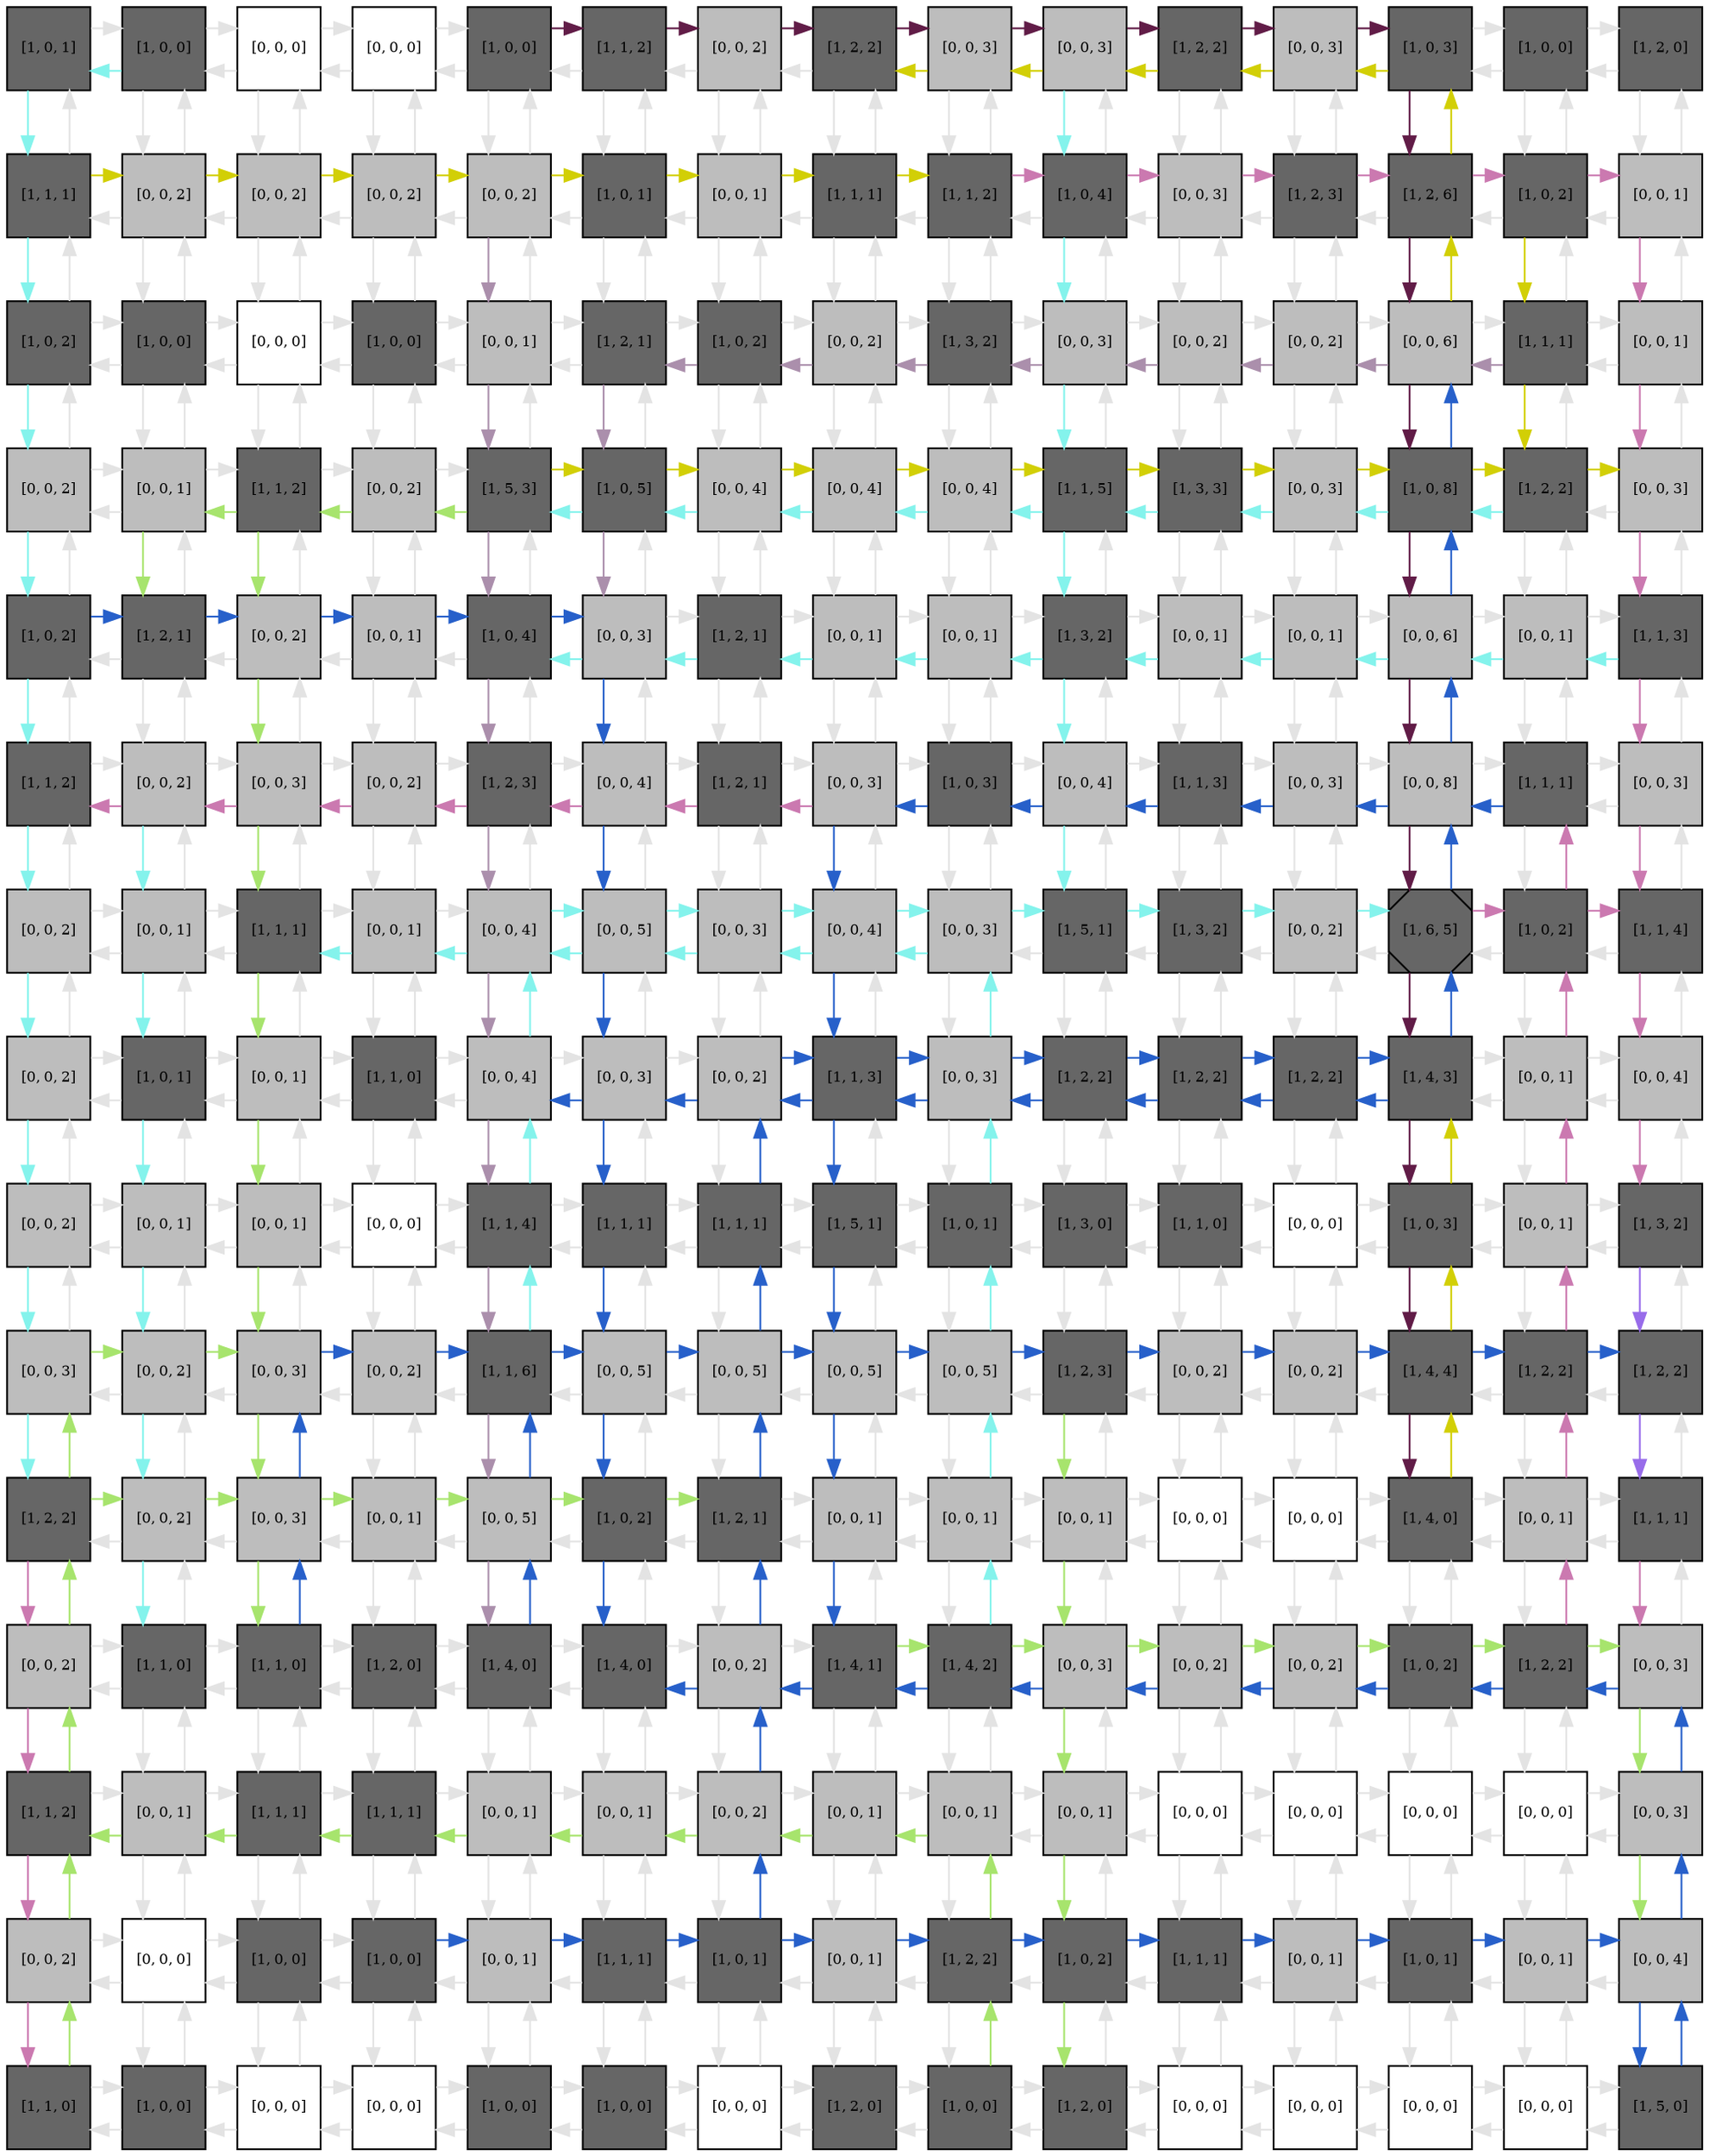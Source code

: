 digraph layout  {
rankdir=TB;
splines=ortho;
node [fixedsize=false, style=filled, width="0.6"];
edge [constraint=false];
0 [fillcolor="#666666", fontsize=8, label="[1, 0, 1]", shape=square, tooltip="name: pias3,\nin_degree: 2,\nout_degree: 2"];
1 [fillcolor="#666666", fontsize=8, label="[1, 0, 0]", shape=square, tooltip="name:  gab1_kin ,\nin_degree: 3,\nout_degree: 3"];
2 [fillcolor="#FFFFFF", fontsize=8, label="[0, 0, 0]", shape=square, tooltip="name: None,\nin_degree: 3,\nout_degree: 3"];
3 [fillcolor="#FFFFFF", fontsize=8, label="[0, 0, 0]", shape=square, tooltip="name: None,\nin_degree: 3,\nout_degree: 3"];
4 [fillcolor="#666666", fontsize=8, label="[1, 0, 0]", shape=square, tooltip="name:  ros ,\nin_degree: 3,\nout_degree: 3"];
5 [fillcolor="#666666", fontsize=8, label="[1, 1, 2]", shape=square, tooltip="name:  ca ,\nin_degree: 3,\nout_degree: 3"];
6 [fillcolor="#bdbdbd", fontsize=8, label="[0, 0, 2]", shape=square, tooltip="name: None,\nin_degree: 3,\nout_degree: 3"];
7 [fillcolor="#666666", fontsize=8, label="[1, 2, 2]", shape=square, tooltip="name:  tdum_shp2_il6rc_p ,\nin_degree: 3,\nout_degree: 3"];
8 [fillcolor="#bdbdbd", fontsize=8, label="[0, 0, 3]", shape=square, tooltip="name: None,\nin_degree: 3,\nout_degree: 3"];
9 [fillcolor="#bdbdbd", fontsize=8, label="[0, 0, 3]", shape=square, tooltip="name: None,\nin_degree: 3,\nout_degree: 3"];
10 [fillcolor="#666666", fontsize=8, label="[1, 2, 2]", shape=square, tooltip="name:  tdum_shp2_stat1_py ,\nin_degree: 3,\nout_degree: 3"];
11 [fillcolor="#bdbdbd", fontsize=8, label="[0, 0, 3]", shape=square, tooltip="name: None,\nin_degree: 3,\nout_degree: 3"];
12 [fillcolor="#666666", fontsize=8, label="[1, 0, 3]", shape=square, tooltip="name:  pias3 ,\nin_degree: 3,\nout_degree: 3"];
13 [fillcolor="#666666", fontsize=8, label="[1, 0, 0]", shape=square, tooltip="name: ros,\nin_degree: 3,\nout_degree: 3"];
14 [fillcolor="#666666", fontsize=8, label="[1, 2, 0]", shape=square, tooltip="name:  pro_hgf ,\nin_degree: 2,\nout_degree: 2"];
15 [fillcolor="#666666", fontsize=8, label="[1, 1, 1]", shape=square, tooltip="name:  p38 ,\nin_degree: 3,\nout_degree: 3"];
16 [fillcolor="#bdbdbd", fontsize=8, label="[0, 0, 2]", shape=square, tooltip="name: None,\nin_degree: 4,\nout_degree: 4"];
17 [fillcolor="#bdbdbd", fontsize=8, label="[0, 0, 2]", shape=square, tooltip="name: None,\nin_degree: 4,\nout_degree: 4"];
18 [fillcolor="#bdbdbd", fontsize=8, label="[0, 0, 2]", shape=square, tooltip="name: None,\nin_degree: 4,\nout_degree: 4"];
19 [fillcolor="#bdbdbd", fontsize=8, label="[0, 0, 2]", shape=square, tooltip="name: None,\nin_degree: 4,\nout_degree: 4"];
20 [fillcolor="#666666", fontsize=8, label="[1, 0, 1]", shape=square, tooltip="name: notshp2_a,\nin_degree: 4,\nout_degree: 4"];
21 [fillcolor="#bdbdbd", fontsize=8, label="[0, 0, 1]", shape=square, tooltip="name: None,\nin_degree: 4,\nout_degree: 4"];
22 [fillcolor="#666666", fontsize=8, label="[1, 1, 1]", shape=square, tooltip="name:  fkhr ,\nin_degree: 4,\nout_degree: 4"];
23 [fillcolor="#666666", fontsize=8, label="[1, 1, 2]", shape=square, tooltip="name:  mtorc1 ,\nin_degree: 4,\nout_degree: 4"];
24 [fillcolor="#666666", fontsize=8, label="[1, 0, 4]", shape=square, tooltip="name:  phlpp ,\nin_degree: 4,\nout_degree: 4"];
25 [fillcolor="#bdbdbd", fontsize=8, label="[0, 0, 3]", shape=square, tooltip="name: None,\nin_degree: 4,\nout_degree: 4"];
26 [fillcolor="#666666", fontsize=8, label="[1, 2, 3]", shape=square, tooltip="name:  var_app ,\nin_degree: 4,\nout_degree: 4"];
27 [fillcolor="#666666", fontsize=8, label="[1, 2, 6]", shape=square, tooltip="name:  vav ,\nin_degree: 4,\nout_degree: 4"];
28 [fillcolor="#666666", fontsize=8, label="[1, 0, 2]", shape=square, tooltip="name: il6,\nin_degree: 4,\nout_degree: 4"];
29 [fillcolor="#bdbdbd", fontsize=8, label="[0, 0, 1]", shape=square, tooltip="name: None,\nin_degree: 3,\nout_degree: 3"];
30 [fillcolor="#666666", fontsize=8, label="[1, 0, 2]", shape=square, tooltip="name: ship,\nin_degree: 3,\nout_degree: 3"];
31 [fillcolor="#666666", fontsize=8, label="[1, 0, 0]", shape=square, tooltip="name:  mtor ,\nin_degree: 4,\nout_degree: 4"];
32 [fillcolor="#FFFFFF", fontsize=8, label="[0, 0, 0]", shape=square, tooltip="name: None,\nin_degree: 4,\nout_degree: 4"];
33 [fillcolor="#666666", fontsize=8, label="[1, 0, 0]", shape=square, tooltip="name:  pdk1 ,\nin_degree: 4,\nout_degree: 4"];
34 [fillcolor="#bdbdbd", fontsize=8, label="[0, 0, 1]", shape=square, tooltip="name: None,\nin_degree: 4,\nout_degree: 4"];
35 [fillcolor="#666666", fontsize=8, label="[1, 2, 1]", shape=square, tooltip="name:  a2m_gfbg ,\nin_degree: 4,\nout_degree: 4"];
36 [fillcolor="#666666", fontsize=8, label="[1, 0, 2]", shape=square, tooltip="name:  ship ,\nin_degree: 4,\nout_degree: 4"];
37 [fillcolor="#bdbdbd", fontsize=8, label="[0, 0, 2]", shape=square, tooltip="name: None,\nin_degree: 4,\nout_degree: 4"];
38 [fillcolor="#666666", fontsize=8, label="[1, 3, 2]", shape=square, tooltip="name:  gab1_mem ,\nin_degree: 4,\nout_degree: 4"];
39 [fillcolor="#bdbdbd", fontsize=8, label="[0, 0, 3]", shape=square, tooltip="name: None,\nin_degree: 4,\nout_degree: 4"];
40 [fillcolor="#bdbdbd", fontsize=8, label="[0, 0, 2]", shape=square, tooltip="name: None,\nin_degree: 4,\nout_degree: 4"];
41 [fillcolor="#bdbdbd", fontsize=8, label="[0, 0, 2]", shape=square, tooltip="name: None,\nin_degree: 4,\nout_degree: 4"];
42 [fillcolor="#bdbdbd", fontsize=8, label="[0, 0, 6]", shape=square, tooltip="name: None,\nin_degree: 4,\nout_degree: 4"];
43 [fillcolor="#666666", fontsize=8, label="[1, 1, 1]", shape=square, tooltip="name:  rac1 ,\nin_degree: 4,\nout_degree: 4"];
44 [fillcolor="#bdbdbd", fontsize=8, label="[0, 0, 1]", shape=square, tooltip="name: None,\nin_degree: 3,\nout_degree: 3"];
45 [fillcolor="#bdbdbd", fontsize=8, label="[0, 0, 2]", shape=square, tooltip="name: None,\nin_degree: 3,\nout_degree: 3"];
46 [fillcolor="#bdbdbd", fontsize=8, label="[0, 0, 1]", shape=square, tooltip="name: None,\nin_degree: 4,\nout_degree: 4"];
47 [fillcolor="#666666", fontsize=8, label="[1, 1, 2]", shape=square, tooltip="name:  mtorc2 ,\nin_degree: 4,\nout_degree: 4"];
48 [fillcolor="#bdbdbd", fontsize=8, label="[0, 0, 2]", shape=square, tooltip="name: None,\nin_degree: 4,\nout_degree: 4"];
49 [fillcolor="#666666", fontsize=8, label="[1, 5, 3]", shape=square, tooltip="name:  akt ,\nin_degree: 4,\nout_degree: 4"];
50 [fillcolor="#666666", fontsize=8, label="[1, 0, 5]", shape=square, tooltip="name:  notshp2_a ,\nin_degree: 4,\nout_degree: 4"];
51 [fillcolor="#bdbdbd", fontsize=8, label="[0, 0, 4]", shape=square, tooltip="name: None,\nin_degree: 4,\nout_degree: 4"];
52 [fillcolor="#bdbdbd", fontsize=8, label="[0, 0, 4]", shape=square, tooltip="name: None,\nin_degree: 4,\nout_degree: 4"];
53 [fillcolor="#bdbdbd", fontsize=8, label="[0, 0, 4]", shape=square, tooltip="name: None,\nin_degree: 4,\nout_degree: 4"];
54 [fillcolor="#666666", fontsize=8, label="[1, 1, 5]", shape=square, tooltip="name:  cfos ,\nin_degree: 4,\nout_degree: 4"];
55 [fillcolor="#666666", fontsize=8, label="[1, 3, 3]", shape=square, tooltip="name:  pi3k ,\nin_degree: 4,\nout_degree: 4"];
56 [fillcolor="#bdbdbd", fontsize=8, label="[0, 0, 3]", shape=square, tooltip="name: None,\nin_degree: 4,\nout_degree: 4"];
57 [fillcolor="#666666", fontsize=8, label="[1, 0, 8]", shape=square, tooltip="name: slim,\nin_degree: 4,\nout_degree: 4"];
58 [fillcolor="#666666", fontsize=8, label="[1, 2, 2]", shape=square, tooltip="name:  cebpb ,\nin_degree: 4,\nout_degree: 4"];
59 [fillcolor="#bdbdbd", fontsize=8, label="[0, 0, 3]", shape=square, tooltip="name: None,\nin_degree: 3,\nout_degree: 3"];
60 [fillcolor="#666666", fontsize=8, label="[1, 0, 2]", shape=square, tooltip="name:  pias1 ,\nin_degree: 3,\nout_degree: 3"];
61 [fillcolor="#666666", fontsize=8, label="[1, 2, 1]", shape=square, tooltip="name:  pip3 ,\nin_degree: 4,\nout_degree: 4"];
62 [fillcolor="#bdbdbd", fontsize=8, label="[0, 0, 2]", shape=square, tooltip="name: None,\nin_degree: 4,\nout_degree: 4"];
63 [fillcolor="#bdbdbd", fontsize=8, label="[0, 0, 1]", shape=square, tooltip="name: None,\nin_degree: 4,\nout_degree: 4"];
64 [fillcolor="#666666", fontsize=8, label="[1, 0, 4]", shape=square, tooltip="name:  pten ,\nin_degree: 4,\nout_degree: 4"];
65 [fillcolor="#bdbdbd", fontsize=8, label="[0, 0, 3]", shape=square, tooltip="name: None,\nin_degree: 4,\nout_degree: 4"];
66 [fillcolor="#666666", fontsize=8, label="[1, 2, 1]", shape=square, tooltip="name:  grb2_sos ,\nin_degree: 4,\nout_degree: 4"];
67 [fillcolor="#bdbdbd", fontsize=8, label="[0, 0, 1]", shape=square, tooltip="name: None,\nin_degree: 4,\nout_degree: 4"];
68 [fillcolor="#bdbdbd", fontsize=8, label="[0, 0, 1]", shape=square, tooltip="name: None,\nin_degree: 4,\nout_degree: 4"];
69 [fillcolor="#666666", fontsize=8, label="[1, 3, 2]", shape=square, tooltip="name:  saa ,\nin_degree: 4,\nout_degree: 4"];
70 [fillcolor="#bdbdbd", fontsize=8, label="[0, 0, 1]", shape=square, tooltip="name: None,\nin_degree: 4,\nout_degree: 4"];
71 [fillcolor="#bdbdbd", fontsize=8, label="[0, 0, 1]", shape=square, tooltip="name: None,\nin_degree: 4,\nout_degree: 4"];
72 [fillcolor="#bdbdbd", fontsize=8, label="[0, 0, 6]", shape=square, tooltip="name: None,\nin_degree: 4,\nout_degree: 4"];
73 [fillcolor="#bdbdbd", fontsize=8, label="[0, 0, 1]", shape=square, tooltip="name: None,\nin_degree: 4,\nout_degree: 4"];
74 [fillcolor="#666666", fontsize=8, label="[1, 1, 3]", shape=square, tooltip="name:  cebpd ,\nin_degree: 3,\nout_degree: 3"];
75 [fillcolor="#666666", fontsize=8, label="[1, 1, 2]", shape=square, tooltip="name:  tdum_socs1_vav ,\nin_degree: 3,\nout_degree: 3"];
76 [fillcolor="#bdbdbd", fontsize=8, label="[0, 0, 2]", shape=square, tooltip="name: None,\nin_degree: 4,\nout_degree: 4"];
77 [fillcolor="#bdbdbd", fontsize=8, label="[0, 0, 3]", shape=square, tooltip="name: None,\nin_degree: 4,\nout_degree: 4"];
78 [fillcolor="#bdbdbd", fontsize=8, label="[0, 0, 2]", shape=square, tooltip="name: None,\nin_degree: 4,\nout_degree: 4"];
79 [fillcolor="#666666", fontsize=8, label="[1, 2, 3]", shape=square, tooltip="name:  dum_cebp_saa ,\nin_degree: 4,\nout_degree: 4"];
80 [fillcolor="#bdbdbd", fontsize=8, label="[0, 0, 4]", shape=square, tooltip="name: None,\nin_degree: 4,\nout_degree: 4"];
81 [fillcolor="#666666", fontsize=8, label="[1, 2, 1]", shape=square, tooltip="name:  ras ,\nin_degree: 4,\nout_degree: 4"];
82 [fillcolor="#bdbdbd", fontsize=8, label="[0, 0, 3]", shape=square, tooltip="name: None,\nin_degree: 4,\nout_degree: 4"];
83 [fillcolor="#666666", fontsize=8, label="[1, 0, 3]", shape=square, tooltip="name: nfkb,\nin_degree: 4,\nout_degree: 4"];
84 [fillcolor="#bdbdbd", fontsize=8, label="[0, 0, 4]", shape=square, tooltip="name: None,\nin_degree: 4,\nout_degree: 4"];
85 [fillcolor="#666666", fontsize=8, label="[1, 1, 3]", shape=square, tooltip="name:  junb ,\nin_degree: 4,\nout_degree: 4"];
86 [fillcolor="#bdbdbd", fontsize=8, label="[0, 0, 3]", shape=square, tooltip="name: None,\nin_degree: 4,\nout_degree: 4"];
87 [fillcolor="#bdbdbd", fontsize=8, label="[0, 0, 8]", shape=square, tooltip="name: None,\nin_degree: 4,\nout_degree: 4"];
88 [fillcolor="#666666", fontsize=8, label="[1, 1, 1]", shape=square, tooltip="name:  socs1 ,\nin_degree: 4,\nout_degree: 4"];
89 [fillcolor="#bdbdbd", fontsize=8, label="[0, 0, 3]", shape=square, tooltip="name: None,\nin_degree: 3,\nout_degree: 3"];
90 [fillcolor="#bdbdbd", fontsize=8, label="[0, 0, 2]", shape=square, tooltip="name: None,\nin_degree: 3,\nout_degree: 3"];
91 [fillcolor="#bdbdbd", fontsize=8, label="[0, 0, 1]", shape=square, tooltip="name: None,\nin_degree: 4,\nout_degree: 4"];
92 [fillcolor="#666666", fontsize=8, label="[1, 1, 1]", shape=square, tooltip="name:  mek6 ,\nin_degree: 4,\nout_degree: 4"];
93 [fillcolor="#bdbdbd", fontsize=8, label="[0, 0, 1]", shape=square, tooltip="name: None,\nin_degree: 4,\nout_degree: 4"];
94 [fillcolor="#bdbdbd", fontsize=8, label="[0, 0, 4]", shape=square, tooltip="name: None,\nin_degree: 4,\nout_degree: 4"];
95 [fillcolor="#bdbdbd", fontsize=8, label="[0, 0, 5]", shape=square, tooltip="name: None,\nin_degree: 4,\nout_degree: 4"];
96 [fillcolor="#bdbdbd", fontsize=8, label="[0, 0, 3]", shape=square, tooltip="name: None,\nin_degree: 4,\nout_degree: 4"];
97 [fillcolor="#bdbdbd", fontsize=8, label="[0, 0, 4]", shape=square, tooltip="name: None,\nin_degree: 4,\nout_degree: 4"];
98 [fillcolor="#bdbdbd", fontsize=8, label="[0, 0, 3]", shape=square, tooltip="name: None,\nin_degree: 4,\nout_degree: 4"];
99 [fillcolor="#666666", fontsize=8, label="[1, 5, 1]", shape=square, tooltip="name:  shp2 ,\nin_degree: 4,\nout_degree: 4"];
100 [fillcolor="#666666", fontsize=8, label="[1, 3, 2]", shape=square, tooltip="name:  irs1_py ,\nin_degree: 4,\nout_degree: 4"];
101 [fillcolor="#bdbdbd", fontsize=8, label="[0, 0, 2]", shape=square, tooltip="name: None,\nin_degree: 4,\nout_degree: 4"];
102 [fillcolor="#666666", fontsize=8, label="[1, 6, 5]", shape=Msquare, tooltip="name:  pro_proliferative ,\nin_degree: 4,\nout_degree: 4"];
103 [fillcolor="#666666", fontsize=8, label="[1, 0, 2]", shape=square, tooltip="name: sirp1a,\nin_degree: 4,\nout_degree: 4"];
104 [fillcolor="#666666", fontsize=8, label="[1, 1, 4]", shape=square, tooltip="name:  cmyc ,\nin_degree: 3,\nout_degree: 3"];
105 [fillcolor="#bdbdbd", fontsize=8, label="[0, 0, 2]", shape=square, tooltip="name: None,\nin_degree: 3,\nout_degree: 3"];
106 [fillcolor="#666666", fontsize=8, label="[1, 0, 1]", shape=square, tooltip="name: pdk1,\nin_degree: 4,\nout_degree: 4"];
107 [fillcolor="#bdbdbd", fontsize=8, label="[0, 0, 1]", shape=square, tooltip="name: None,\nin_degree: 4,\nout_degree: 4"];
108 [fillcolor="#666666", fontsize=8, label="[1, 1, 0]", shape=square, tooltip="name:  cam_ca ,\nin_degree: 4,\nout_degree: 4"];
109 [fillcolor="#bdbdbd", fontsize=8, label="[0, 0, 4]", shape=square, tooltip="name: None,\nin_degree: 4,\nout_degree: 4"];
110 [fillcolor="#bdbdbd", fontsize=8, label="[0, 0, 3]", shape=square, tooltip="name: None,\nin_degree: 4,\nout_degree: 4"];
111 [fillcolor="#bdbdbd", fontsize=8, label="[0, 0, 2]", shape=square, tooltip="name: None,\nin_degree: 4,\nout_degree: 4"];
112 [fillcolor="#666666", fontsize=8, label="[1, 1, 3]", shape=square, tooltip="name:  ip3 ,\nin_degree: 4,\nout_degree: 4"];
113 [fillcolor="#bdbdbd", fontsize=8, label="[0, 0, 3]", shape=square, tooltip="name: None,\nin_degree: 4,\nout_degree: 4"];
114 [fillcolor="#666666", fontsize=8, label="[1, 2, 2]", shape=square, tooltip="name:  dum_il6rc_p_or_grb2_vav ,\nin_degree: 4,\nout_degree: 4"];
115 [fillcolor="#666666", fontsize=8, label="[1, 2, 2]", shape=square, tooltip="name:  dum_mtorc1_or_pkcd_stat3_ta ,\nin_degree: 4,\nout_degree: 4"];
116 [fillcolor="#666666", fontsize=8, label="[1, 2, 2]", shape=square, tooltip="name:  tdum_shp2_stat3_py ,\nin_degree: 4,\nout_degree: 4"];
117 [fillcolor="#666666", fontsize=8, label="[1, 4, 3]", shape=square, tooltip="name:  stat3_ta ,\nin_degree: 4,\nout_degree: 4"];
118 [fillcolor="#bdbdbd", fontsize=8, label="[0, 0, 1]", shape=square, tooltip="name: None,\nin_degree: 4,\nout_degree: 4"];
119 [fillcolor="#bdbdbd", fontsize=8, label="[0, 0, 4]", shape=square, tooltip="name: None,\nin_degree: 3,\nout_degree: 3"];
120 [fillcolor="#bdbdbd", fontsize=8, label="[0, 0, 2]", shape=square, tooltip="name: None,\nin_degree: 3,\nout_degree: 3"];
121 [fillcolor="#bdbdbd", fontsize=8, label="[0, 0, 1]", shape=square, tooltip="name: None,\nin_degree: 4,\nout_degree: 4"];
122 [fillcolor="#bdbdbd", fontsize=8, label="[0, 0, 1]", shape=square, tooltip="name: None,\nin_degree: 4,\nout_degree: 4"];
123 [fillcolor="#FFFFFF", fontsize=8, label="[0, 0, 0]", shape=square, tooltip="name: None,\nin_degree: 4,\nout_degree: 4"];
124 [fillcolor="#666666", fontsize=8, label="[1, 1, 4]", shape=square, tooltip="name:  bad ,\nin_degree: 4,\nout_degree: 4"];
125 [fillcolor="#666666", fontsize=8, label="[1, 1, 1]", shape=square, tooltip="name:  mekk1 ,\nin_degree: 4,\nout_degree: 4"];
126 [fillcolor="#666666", fontsize=8, label="[1, 1, 1]", shape=square, tooltip="name:  erk12 ,\nin_degree: 4,\nout_degree: 4"];
127 [fillcolor="#666666", fontsize=8, label="[1, 5, 1]", shape=square, tooltip="name:  stat3_py ,\nin_degree: 4,\nout_degree: 4"];
128 [fillcolor="#666666", fontsize=8, label="[1, 0, 1]", shape=square, tooltip="name:  nfkb ,\nin_degree: 4,\nout_degree: 4"];
129 [fillcolor="#666666", fontsize=8, label="[1, 3, 0]", shape=square, tooltip="name:  crp ,\nin_degree: 4,\nout_degree: 4"];
130 [fillcolor="#666666", fontsize=8, label="[1, 1, 0]", shape=square, tooltip="name:  plcg ,\nin_degree: 4,\nout_degree: 4"];
131 [fillcolor="#FFFFFF", fontsize=8, label="[0, 0, 0]", shape=square, tooltip="name: None,\nin_degree: 4,\nout_degree: 4"];
132 [fillcolor="#666666", fontsize=8, label="[1, 0, 3]", shape=square, tooltip="name:  sirp1a ,\nin_degree: 4,\nout_degree: 4"];
133 [fillcolor="#bdbdbd", fontsize=8, label="[0, 0, 1]", shape=square, tooltip="name: None,\nin_degree: 4,\nout_degree: 4"];
134 [fillcolor="#666666", fontsize=8, label="[1, 3, 2]", shape=square, tooltip="name:  p70s6k ,\nin_degree: 3,\nout_degree: 3"];
135 [fillcolor="#bdbdbd", fontsize=8, label="[0, 0, 3]", shape=square, tooltip="name: None,\nin_degree: 3,\nout_degree: 3"];
136 [fillcolor="#bdbdbd", fontsize=8, label="[0, 0, 2]", shape=square, tooltip="name: None,\nin_degree: 4,\nout_degree: 4"];
137 [fillcolor="#bdbdbd", fontsize=8, label="[0, 0, 3]", shape=square, tooltip="name: None,\nin_degree: 4,\nout_degree: 4"];
138 [fillcolor="#bdbdbd", fontsize=8, label="[0, 0, 2]", shape=square, tooltip="name: None,\nin_degree: 4,\nout_degree: 4"];
139 [fillcolor="#666666", fontsize=8, label="[1, 1, 6]", shape=square, tooltip="name:  camk24 ,\nin_degree: 4,\nout_degree: 4"];
140 [fillcolor="#bdbdbd", fontsize=8, label="[0, 0, 5]", shape=square, tooltip="name: None,\nin_degree: 4,\nout_degree: 4"];
141 [fillcolor="#bdbdbd", fontsize=8, label="[0, 0, 5]", shape=square, tooltip="name: None,\nin_degree: 4,\nout_degree: 4"];
142 [fillcolor="#bdbdbd", fontsize=8, label="[0, 0, 5]", shape=square, tooltip="name: None,\nin_degree: 4,\nout_degree: 4"];
143 [fillcolor="#bdbdbd", fontsize=8, label="[0, 0, 5]", shape=square, tooltip="name: None,\nin_degree: 4,\nout_degree: 4"];
144 [fillcolor="#666666", fontsize=8, label="[1, 2, 3]", shape=square, tooltip="name:  gab1_mem_p ,\nin_degree: 4,\nout_degree: 4"];
145 [fillcolor="#bdbdbd", fontsize=8, label="[0, 0, 2]", shape=square, tooltip="name: None,\nin_degree: 4,\nout_degree: 4"];
146 [fillcolor="#bdbdbd", fontsize=8, label="[0, 0, 2]", shape=square, tooltip="name: None,\nin_degree: 4,\nout_degree: 4"];
147 [fillcolor="#666666", fontsize=8, label="[1, 4, 4]", shape=square, tooltip="name:  anti_apoptotic ,\nin_degree: 4,\nout_degree: 4"];
148 [fillcolor="#666666", fontsize=8, label="[1, 2, 2]", shape=square, tooltip="name:  irs1_ps ,\nin_degree: 4,\nout_degree: 4"];
149 [fillcolor="#666666", fontsize=8, label="[1, 2, 2]", shape=square, tooltip="name:  ir ,\nin_degree: 3,\nout_degree: 3"];
150 [fillcolor="#666666", fontsize=8, label="[1, 2, 2]", shape=square, tooltip="name:  dum_gab1_kin_or_jak1_gab1_mem_p ,\nin_degree: 3,\nout_degree: 3"];
151 [fillcolor="#bdbdbd", fontsize=8, label="[0, 0, 2]", shape=square, tooltip="name: None,\nin_degree: 4,\nout_degree: 4"];
152 [fillcolor="#bdbdbd", fontsize=8, label="[0, 0, 3]", shape=square, tooltip="name: None,\nin_degree: 4,\nout_degree: 4"];
153 [fillcolor="#bdbdbd", fontsize=8, label="[0, 0, 1]", shape=square, tooltip="name: None,\nin_degree: 4,\nout_degree: 4"];
154 [fillcolor="#bdbdbd", fontsize=8, label="[0, 0, 5]", shape=square, tooltip="name: None,\nin_degree: 4,\nout_degree: 4"];
155 [fillcolor="#666666", fontsize=8, label="[1, 0, 2]", shape=square, tooltip="name: cyt_ptpe,\nin_degree: 4,\nout_degree: 4"];
156 [fillcolor="#666666", fontsize=8, label="[1, 2, 1]", shape=square, tooltip="name:  gp130s ,\nin_degree: 4,\nout_degree: 4"];
157 [fillcolor="#bdbdbd", fontsize=8, label="[0, 0, 1]", shape=square, tooltip="name: None,\nin_degree: 4,\nout_degree: 4"];
158 [fillcolor="#bdbdbd", fontsize=8, label="[0, 0, 1]", shape=square, tooltip="name: None,\nin_degree: 4,\nout_degree: 4"];
159 [fillcolor="#bdbdbd", fontsize=8, label="[0, 0, 1]", shape=square, tooltip="name: None,\nin_degree: 4,\nout_degree: 4"];
160 [fillcolor="#FFFFFF", fontsize=8, label="[0, 0, 0]", shape=square, tooltip="name: None,\nin_degree: 4,\nout_degree: 4"];
161 [fillcolor="#FFFFFF", fontsize=8, label="[0, 0, 0]", shape=square, tooltip="name: None,\nin_degree: 4,\nout_degree: 4"];
162 [fillcolor="#666666", fontsize=8, label="[1, 4, 0]", shape=square, tooltip="name:  shp2_a ,\nin_degree: 4,\nout_degree: 4"];
163 [fillcolor="#bdbdbd", fontsize=8, label="[0, 0, 1]", shape=square, tooltip="name: None,\nin_degree: 4,\nout_degree: 4"];
164 [fillcolor="#666666", fontsize=8, label="[1, 1, 1]", shape=square, tooltip="name:  gsk3 ,\nin_degree: 3,\nout_degree: 3"];
165 [fillcolor="#bdbdbd", fontsize=8, label="[0, 0, 2]", shape=square, tooltip="name: None,\nin_degree: 3,\nout_degree: 3"];
166 [fillcolor="#666666", fontsize=8, label="[1, 1, 0]", shape=square, tooltip="name:  raf1 ,\nin_degree: 4,\nout_degree: 4"];
167 [fillcolor="#666666", fontsize=8, label="[1, 1, 0]", shape=square, tooltip="name:  casp9 ,\nin_degree: 4,\nout_degree: 4"];
168 [fillcolor="#666666", fontsize=8, label="[1, 2, 0]", shape=square, tooltip="name:  dum_gp80_a_il6rc ,\nin_degree: 4,\nout_degree: 4"];
169 [fillcolor="#666666", fontsize=8, label="[1, 4, 0]", shape=square, tooltip="name:  socs3 ,\nin_degree: 4,\nout_degree: 4"];
170 [fillcolor="#666666", fontsize=8, label="[1, 4, 0]", shape=square, tooltip="name:  stat1_ta ,\nin_degree: 4,\nout_degree: 4"];
171 [fillcolor="#bdbdbd", fontsize=8, label="[0, 0, 2]", shape=square, tooltip="name: None,\nin_degree: 4,\nout_degree: 4"];
172 [fillcolor="#666666", fontsize=8, label="[1, 4, 1]", shape=square, tooltip="name:  jak1 ,\nin_degree: 4,\nout_degree: 4"];
173 [fillcolor="#666666", fontsize=8, label="[1, 4, 2]", shape=square, tooltip="name:  il6rc_p ,\nin_degree: 4,\nout_degree: 4"];
174 [fillcolor="#bdbdbd", fontsize=8, label="[0, 0, 3]", shape=square, tooltip="name: None,\nin_degree: 4,\nout_degree: 4"];
175 [fillcolor="#bdbdbd", fontsize=8, label="[0, 0, 2]", shape=square, tooltip="name: None,\nin_degree: 4,\nout_degree: 4"];
176 [fillcolor="#bdbdbd", fontsize=8, label="[0, 0, 2]", shape=square, tooltip="name: None,\nin_degree: 4,\nout_degree: 4"];
177 [fillcolor="#666666", fontsize=8, label="[1, 0, 2]", shape=square, tooltip="name:  gp130m ,\nin_degree: 4,\nout_degree: 4"];
178 [fillcolor="#666666", fontsize=8, label="[1, 2, 2]", shape=square, tooltip="name:  ras_gap ,\nin_degree: 4,\nout_degree: 4"];
179 [fillcolor="#bdbdbd", fontsize=8, label="[0, 0, 3]", shape=square, tooltip="name: None,\nin_degree: 3,\nout_degree: 3"];
180 [fillcolor="#666666", fontsize=8, label="[1, 1, 2]", shape=square, tooltip="name:  gp80m_a ,\nin_degree: 3,\nout_degree: 3"];
181 [fillcolor="#bdbdbd", fontsize=8, label="[0, 0, 1]", shape=square, tooltip="name: None,\nin_degree: 4,\nout_degree: 4"];
182 [fillcolor="#666666", fontsize=8, label="[1, 1, 1]", shape=square, tooltip="name:  mek1 ,\nin_degree: 4,\nout_degree: 4"];
183 [fillcolor="#666666", fontsize=8, label="[1, 1, 1]", shape=square, tooltip="name:  mek4 ,\nin_degree: 4,\nout_degree: 4"];
184 [fillcolor="#bdbdbd", fontsize=8, label="[0, 0, 1]", shape=square, tooltip="name: None,\nin_degree: 4,\nout_degree: 4"];
185 [fillcolor="#bdbdbd", fontsize=8, label="[0, 0, 1]", shape=square, tooltip="name: None,\nin_degree: 4,\nout_degree: 4"];
186 [fillcolor="#bdbdbd", fontsize=8, label="[0, 0, 2]", shape=square, tooltip="name: None,\nin_degree: 4,\nout_degree: 4"];
187 [fillcolor="#bdbdbd", fontsize=8, label="[0, 0, 1]", shape=square, tooltip="name: None,\nin_degree: 4,\nout_degree: 4"];
188 [fillcolor="#bdbdbd", fontsize=8, label="[0, 0, 1]", shape=square, tooltip="name: None,\nin_degree: 4,\nout_degree: 4"];
189 [fillcolor="#bdbdbd", fontsize=8, label="[0, 0, 1]", shape=square, tooltip="name: None,\nin_degree: 4,\nout_degree: 4"];
190 [fillcolor="#FFFFFF", fontsize=8, label="[0, 0, 0]", shape=square, tooltip="name: None,\nin_degree: 4,\nout_degree: 4"];
191 [fillcolor="#FFFFFF", fontsize=8, label="[0, 0, 0]", shape=square, tooltip="name: None,\nin_degree: 4,\nout_degree: 4"];
192 [fillcolor="#FFFFFF", fontsize=8, label="[0, 0, 0]", shape=square, tooltip="name: None,\nin_degree: 4,\nout_degree: 4"];
193 [fillcolor="#FFFFFF", fontsize=8, label="[0, 0, 0]", shape=square, tooltip="name: None,\nin_degree: 4,\nout_degree: 4"];
194 [fillcolor="#bdbdbd", fontsize=8, label="[0, 0, 3]", shape=square, tooltip="name: None,\nin_degree: 3,\nout_degree: 3"];
195 [fillcolor="#bdbdbd", fontsize=8, label="[0, 0, 2]", shape=square, tooltip="name: None,\nin_degree: 3,\nout_degree: 3"];
196 [fillcolor="#FFFFFF", fontsize=8, label="[0, 0, 0]", shape=square, tooltip="name: None,\nin_degree: 4,\nout_degree: 4"];
197 [fillcolor="#666666", fontsize=8, label="[1, 0, 0]", shape=square, tooltip="name: mtor,\nin_degree: 4,\nout_degree: 4"];
198 [fillcolor="#666666", fontsize=8, label="[1, 0, 0]", shape=square, tooltip="name:  cyt_ptpe ,\nin_degree: 4,\nout_degree: 4"];
199 [fillcolor="#bdbdbd", fontsize=8, label="[0, 0, 1]", shape=square, tooltip="name: None,\nin_degree: 4,\nout_degree: 4"];
200 [fillcolor="#666666", fontsize=8, label="[1, 1, 1]", shape=square, tooltip="name:  tdum_socs3_shp2 ,\nin_degree: 4,\nout_degree: 4"];
201 [fillcolor="#666666", fontsize=8, label="[1, 0, 1]", shape=square, tooltip="name:  slim ,\nin_degree: 4,\nout_degree: 4"];
202 [fillcolor="#bdbdbd", fontsize=8, label="[0, 0, 1]", shape=square, tooltip="name: None,\nin_degree: 4,\nout_degree: 4"];
203 [fillcolor="#666666", fontsize=8, label="[1, 2, 2]", shape=square, tooltip="name:  il6rc ,\nin_degree: 4,\nout_degree: 4"];
204 [fillcolor="#666666", fontsize=8, label="[1, 0, 2]", shape=square, tooltip="name: pten,\nin_degree: 4,\nout_degree: 4"];
205 [fillcolor="#666666", fontsize=8, label="[1, 1, 1]", shape=square, tooltip="name:  pkcd ,\nin_degree: 4,\nout_degree: 4"];
206 [fillcolor="#bdbdbd", fontsize=8, label="[0, 0, 1]", shape=square, tooltip="name: None,\nin_degree: 4,\nout_degree: 4"];
207 [fillcolor="#666666", fontsize=8, label="[1, 0, 1]", shape=square, tooltip="name: pias1,\nin_degree: 4,\nout_degree: 4"];
208 [fillcolor="#bdbdbd", fontsize=8, label="[0, 0, 1]", shape=square, tooltip="name: None,\nin_degree: 4,\nout_degree: 4"];
209 [fillcolor="#bdbdbd", fontsize=8, label="[0, 0, 4]", shape=square, tooltip="name: None,\nin_degree: 3,\nout_degree: 3"];
210 [fillcolor="#666666", fontsize=8, label="[1, 1, 0]", shape=square, tooltip="name:  mk2 ,\nin_degree: 2,\nout_degree: 2"];
211 [fillcolor="#666666", fontsize=8, label="[1, 0, 0]", shape=square, tooltip="name: gab1_kin,\nin_degree: 3,\nout_degree: 3"];
212 [fillcolor="#FFFFFF", fontsize=8, label="[0, 0, 0]", shape=square, tooltip="name: None,\nin_degree: 3,\nout_degree: 3"];
213 [fillcolor="#FFFFFF", fontsize=8, label="[0, 0, 0]", shape=square, tooltip="name: None,\nin_degree: 3,\nout_degree: 3"];
214 [fillcolor="#666666", fontsize=8, label="[1, 0, 0]", shape=square, tooltip="name: phlpp,\nin_degree: 3,\nout_degree: 3"];
215 [fillcolor="#666666", fontsize=8, label="[1, 0, 0]", shape=square, tooltip="name: gp130m,\nin_degree: 3,\nout_degree: 3"];
216 [fillcolor="#FFFFFF", fontsize=8, label="[0, 0, 0]", shape=square, tooltip="name: None,\nin_degree: 3,\nout_degree: 3"];
217 [fillcolor="#666666", fontsize=8, label="[1, 2, 0]", shape=square, tooltip="name:  gp80s_a ,\nin_degree: 3,\nout_degree: 3"];
218 [fillcolor="#666666", fontsize=8, label="[1, 0, 0]", shape=square, tooltip="name:  il6 ,\nin_degree: 3,\nout_degree: 3"];
219 [fillcolor="#666666", fontsize=8, label="[1, 2, 0]", shape=square, tooltip="name:  dum_pkcd_camk24_stat1_ta ,\nin_degree: 3,\nout_degree: 3"];
220 [fillcolor="#FFFFFF", fontsize=8, label="[0, 0, 0]", shape=square, tooltip="name: None,\nin_degree: 3,\nout_degree: 3"];
221 [fillcolor="#FFFFFF", fontsize=8, label="[0, 0, 0]", shape=square, tooltip="name: None,\nin_degree: 3,\nout_degree: 3"];
222 [fillcolor="#FFFFFF", fontsize=8, label="[0, 0, 0]", shape=square, tooltip="name: None,\nin_degree: 3,\nout_degree: 3"];
223 [fillcolor="#FFFFFF", fontsize=8, label="[0, 0, 0]", shape=square, tooltip="name: None,\nin_degree: 3,\nout_degree: 3"];
224 [fillcolor="#666666", fontsize=8, label="[1, 5, 0]", shape=square, tooltip="name:  stat1_py ,\nin_degree: 2,\nout_degree: 2"];
0 -> 1  [color=grey89, style="penwidth(0.1)", tooltip=" ", weight=1];
0 -> 15  [color="#84F3EC", style="penwidth(0.1)", tooltip="1( gab1_kin ) to 150( dum_gab1_kin_or_jak1_gab1_mem_p )", weight=1];
1 -> 0  [color="#84F3EC", style="penwidth(0.1)", tooltip="1( gab1_kin ) to 150( dum_gab1_kin_or_jak1_gab1_mem_p )", weight=1];
1 -> 2  [color=grey89, style="penwidth(0.1)", tooltip=" ", weight=1];
1 -> 16  [color=grey89, style="penwidth(0.1)", tooltip=" ", weight=1];
2 -> 1  [color=grey89, style="penwidth(0.1)", tooltip=" ", weight=1];
2 -> 3  [color=grey89, style="penwidth(0.1)", tooltip=" ", weight=1];
2 -> 17  [color=grey89, style="penwidth(0.1)", tooltip=" ", weight=1];
3 -> 2  [color=grey89, style="penwidth(0.1)", tooltip=" ", weight=1];
3 -> 4  [color=grey89, style="penwidth(0.1)", tooltip=" ", weight=1];
3 -> 18  [color=grey89, style="penwidth(0.1)", tooltip=" ", weight=1];
4 -> 3  [color=grey89, style="penwidth(0.1)", tooltip=" ", weight=1];
4 -> 5  [color="#611C47", style="penwidth(0.1)", tooltip="4( ros ) to 162( shp2_a )", weight=1];
4 -> 19  [color=grey89, style="penwidth(0.1)", tooltip=" ", weight=1];
5 -> 4  [color=grey89, style="penwidth(0.1)", tooltip=" ", weight=1];
5 -> 6  [color="#611C47", style="penwidth(0.1)", tooltip="4( ros ) to 162( shp2_a )", weight=1];
5 -> 20  [color=grey89, style="penwidth(0.1)", tooltip=" ", weight=1];
6 -> 5  [color=grey89, style="penwidth(0.1)", tooltip=" ", weight=1];
6 -> 7  [color="#611C47", style="penwidth(0.1)", tooltip="4( ros ) to 162( shp2_a )", weight=1];
6 -> 21  [color=grey89, style="penwidth(0.1)", tooltip=" ", weight=1];
7 -> 6  [color=grey89, style="penwidth(0.1)", tooltip=" ", weight=1];
7 -> 8  [color="#611C47", style="penwidth(0.1)", tooltip="4( ros ) to 162( shp2_a )", weight=1];
7 -> 22  [color=grey89, style="penwidth(0.1)", tooltip=" ", weight=1];
8 -> 7  [color="#D2CF06", style="penwidth(0.1)", tooltip="162( shp2_a ) to 7( tdum_shp2_il6rc_p )", weight=1];
8 -> 9  [color="#611C47", style="penwidth(0.1)", tooltip="4( ros ) to 162( shp2_a )", weight=1];
8 -> 23  [color=grey89, style="penwidth(0.1)", tooltip=" ", weight=1];
9 -> 8  [color="#D2CF06", style="penwidth(0.1)", tooltip="162( shp2_a ) to 7( tdum_shp2_il6rc_p )", weight=1];
9 -> 10  [color="#611C47", style="penwidth(0.1)", tooltip="4( ros ) to 162( shp2_a )", weight=1];
9 -> 24  [color="#84F3EC", style="penwidth(0.1)", tooltip="4( ros ) to 99( shp2 )", weight=1];
10 -> 9  [color="#D2CF06", style="penwidth(0.1)", tooltip="162( shp2_a ) to 7( tdum_shp2_il6rc_p )", weight=1];
10 -> 11  [color="#611C47", style="penwidth(0.1)", tooltip="4( ros ) to 162( shp2_a )", weight=1];
10 -> 25  [color=grey89, style="penwidth(0.1)", tooltip=" ", weight=1];
11 -> 10  [color="#D2CF06", style="penwidth(0.1)", tooltip="162( shp2_a ) to 7( tdum_shp2_il6rc_p )", weight=1];
11 -> 12  [color="#611C47", style="penwidth(0.1)", tooltip="4( ros ) to 162( shp2_a )", weight=1];
11 -> 26  [color=grey89, style="penwidth(0.1)", tooltip=" ", weight=1];
12 -> 11  [color="#D2CF06", style="penwidth(0.1)", tooltip="162( shp2_a ) to 7( tdum_shp2_il6rc_p )", weight=1];
12 -> 13  [color=grey89, style="penwidth(0.1)", tooltip=" ", weight=1];
12 -> 27  [color="#611C47", style="penwidth(0.1)", tooltip="4( ros ) to 162( shp2_a )", weight=1];
13 -> 12  [color=grey89, style="penwidth(0.1)", tooltip=" ", weight=1];
13 -> 14  [color=grey89, style="penwidth(0.1)", tooltip=" ", weight=1];
13 -> 28  [color=grey89, style="penwidth(0.1)", tooltip=" ", weight=1];
14 -> 13  [color=grey89, style="penwidth(0.1)", tooltip=" ", weight=1];
14 -> 29  [color=grey89, style="penwidth(0.1)", tooltip=" ", weight=1];
15 -> 0  [color=grey89, style="penwidth(0.1)", tooltip=" ", weight=1];
15 -> 16  [color="#D2CF06", style="penwidth(0.1)", tooltip="15( p38 ) to 58( cebpb )", weight=1];
15 -> 30  [color="#84F3EC", style="penwidth(0.1)", tooltip="1( gab1_kin ) to 150( dum_gab1_kin_or_jak1_gab1_mem_p )", weight=1];
16 -> 1  [color=grey89, style="penwidth(0.1)", tooltip=" ", weight=1];
16 -> 15  [color=grey89, style="penwidth(0.1)", tooltip=" ", weight=1];
16 -> 17  [color="#D2CF06", style="penwidth(0.1)", tooltip="15( p38 ) to 58( cebpb )", weight=1];
16 -> 31  [color=grey89, style="penwidth(0.1)", tooltip=" ", weight=1];
17 -> 2  [color=grey89, style="penwidth(0.1)", tooltip=" ", weight=1];
17 -> 16  [color=grey89, style="penwidth(0.1)", tooltip=" ", weight=1];
17 -> 18  [color="#D2CF06", style="penwidth(0.1)", tooltip="15( p38 ) to 58( cebpb )", weight=1];
17 -> 32  [color=grey89, style="penwidth(0.1)", tooltip=" ", weight=1];
18 -> 3  [color=grey89, style="penwidth(0.1)", tooltip=" ", weight=1];
18 -> 17  [color=grey89, style="penwidth(0.1)", tooltip=" ", weight=1];
18 -> 19  [color="#D2CF06", style="penwidth(0.1)", tooltip="15( p38 ) to 58( cebpb )", weight=1];
18 -> 33  [color=grey89, style="penwidth(0.1)", tooltip=" ", weight=1];
19 -> 4  [color=grey89, style="penwidth(0.1)", tooltip=" ", weight=1];
19 -> 18  [color=grey89, style="penwidth(0.1)", tooltip=" ", weight=1];
19 -> 20  [color="#D2CF06", style="penwidth(0.1)", tooltip="15( p38 ) to 58( cebpb )", weight=1];
19 -> 34  [color="#AB8FAC", style="penwidth(0.1)", tooltip="15( p38 ) to 169( socs3 )", weight=1];
20 -> 5  [color=grey89, style="penwidth(0.1)", tooltip=" ", weight=1];
20 -> 19  [color=grey89, style="penwidth(0.1)", tooltip=" ", weight=1];
20 -> 21  [color="#D2CF06", style="penwidth(0.1)", tooltip="15( p38 ) to 58( cebpb )", weight=1];
20 -> 35  [color=grey89, style="penwidth(0.1)", tooltip=" ", weight=1];
21 -> 6  [color=grey89, style="penwidth(0.1)", tooltip=" ", weight=1];
21 -> 20  [color=grey89, style="penwidth(0.1)", tooltip=" ", weight=1];
21 -> 22  [color="#D2CF06", style="penwidth(0.1)", tooltip="15( p38 ) to 58( cebpb )", weight=1];
21 -> 36  [color=grey89, style="penwidth(0.1)", tooltip=" ", weight=1];
22 -> 7  [color=grey89, style="penwidth(0.1)", tooltip=" ", weight=1];
22 -> 21  [color=grey89, style="penwidth(0.1)", tooltip=" ", weight=1];
22 -> 23  [color="#D2CF06", style="penwidth(0.1)", tooltip="15( p38 ) to 58( cebpb )", weight=1];
22 -> 37  [color=grey89, style="penwidth(0.1)", tooltip=" ", weight=1];
23 -> 8  [color=grey89, style="penwidth(0.1)", tooltip=" ", weight=1];
23 -> 22  [color=grey89, style="penwidth(0.1)", tooltip=" ", weight=1];
23 -> 24  [color="#CB79B0", style="penwidth(0.1)", tooltip="23( mtorc1 ) to 134( p70s6k )", weight=1];
23 -> 38  [color=grey89, style="penwidth(0.1)", tooltip=" ", weight=1];
24 -> 9  [color=grey89, style="penwidth(0.1)", tooltip=" ", weight=1];
24 -> 23  [color=grey89, style="penwidth(0.1)", tooltip=" ", weight=1];
24 -> 25  [color="#CB79B0", style="penwidth(0.1)", tooltip="23( mtorc1 ) to 134( p70s6k )", weight=1];
24 -> 39  [color="#84F3EC", style="penwidth(0.1)", tooltip="4( ros ) to 99( shp2 )", weight=1];
25 -> 10  [color=grey89, style="penwidth(0.1)", tooltip=" ", weight=1];
25 -> 24  [color=grey89, style="penwidth(0.1)", tooltip=" ", weight=1];
25 -> 26  [color="#CB79B0", style="penwidth(0.1)", tooltip="23( mtorc1 ) to 134( p70s6k )", weight=1];
25 -> 40  [color=grey89, style="penwidth(0.1)", tooltip=" ", weight=1];
26 -> 11  [color=grey89, style="penwidth(0.1)", tooltip=" ", weight=1];
26 -> 25  [color=grey89, style="penwidth(0.1)", tooltip=" ", weight=1];
26 -> 27  [color="#CB79B0", style="penwidth(0.1)", tooltip="23( mtorc1 ) to 134( p70s6k )", weight=1];
26 -> 41  [color=grey89, style="penwidth(0.1)", tooltip=" ", weight=1];
27 -> 12  [color="#D2CF06", style="penwidth(0.1)", tooltip="162( shp2_a ) to 7( tdum_shp2_il6rc_p )", weight=1];
27 -> 26  [color=grey89, style="penwidth(0.1)", tooltip=" ", weight=1];
27 -> 28  [color="#CB79B0", style="penwidth(0.1)", tooltip="23( mtorc1 ) to 134( p70s6k )", weight=1];
27 -> 42  [color="#611C47", style="penwidth(0.1)", tooltip="4( ros ) to 162( shp2_a )", weight=1];
28 -> 13  [color=grey89, style="penwidth(0.1)", tooltip=" ", weight=1];
28 -> 27  [color=grey89, style="penwidth(0.1)", tooltip=" ", weight=1];
28 -> 29  [color="#CB79B0", style="penwidth(0.1)", tooltip="23( mtorc1 ) to 134( p70s6k )", weight=1];
28 -> 43  [color="#D2CF06", style="penwidth(0.1)", tooltip="15( p38 ) to 58( cebpb )", weight=1];
29 -> 14  [color=grey89, style="penwidth(0.1)", tooltip=" ", weight=1];
29 -> 28  [color=grey89, style="penwidth(0.1)", tooltip=" ", weight=1];
29 -> 44  [color="#CB79B0", style="penwidth(0.1)", tooltip="23( mtorc1 ) to 134( p70s6k )", weight=1];
30 -> 15  [color=grey89, style="penwidth(0.1)", tooltip=" ", weight=1];
30 -> 31  [color=grey89, style="penwidth(0.1)", tooltip=" ", weight=1];
30 -> 45  [color="#84F3EC", style="penwidth(0.1)", tooltip="1( gab1_kin ) to 150( dum_gab1_kin_or_jak1_gab1_mem_p )", weight=1];
31 -> 16  [color=grey89, style="penwidth(0.1)", tooltip=" ", weight=1];
31 -> 30  [color=grey89, style="penwidth(0.1)", tooltip=" ", weight=1];
31 -> 32  [color=grey89, style="penwidth(0.1)", tooltip=" ", weight=1];
31 -> 46  [color=grey89, style="penwidth(0.1)", tooltip=" ", weight=1];
32 -> 17  [color=grey89, style="penwidth(0.1)", tooltip=" ", weight=1];
32 -> 31  [color=grey89, style="penwidth(0.1)", tooltip=" ", weight=1];
32 -> 33  [color=grey89, style="penwidth(0.1)", tooltip=" ", weight=1];
32 -> 47  [color=grey89, style="penwidth(0.1)", tooltip=" ", weight=1];
33 -> 18  [color=grey89, style="penwidth(0.1)", tooltip=" ", weight=1];
33 -> 32  [color=grey89, style="penwidth(0.1)", tooltip=" ", weight=1];
33 -> 34  [color=grey89, style="penwidth(0.1)", tooltip=" ", weight=1];
33 -> 48  [color=grey89, style="penwidth(0.1)", tooltip=" ", weight=1];
34 -> 19  [color=grey89, style="penwidth(0.1)", tooltip=" ", weight=1];
34 -> 33  [color=grey89, style="penwidth(0.1)", tooltip=" ", weight=1];
34 -> 35  [color=grey89, style="penwidth(0.1)", tooltip=" ", weight=1];
34 -> 49  [color="#AB8FAC", style="penwidth(0.1)", tooltip="15( p38 ) to 169( socs3 )", weight=1];
35 -> 20  [color=grey89, style="penwidth(0.1)", tooltip=" ", weight=1];
35 -> 34  [color=grey89, style="penwidth(0.1)", tooltip=" ", weight=1];
35 -> 36  [color=grey89, style="penwidth(0.1)", tooltip=" ", weight=1];
35 -> 50  [color="#AB8FAC", style="penwidth(0.1)", tooltip="43( rac1 ) to 125( mekk1 )", weight=1];
36 -> 21  [color=grey89, style="penwidth(0.1)", tooltip=" ", weight=1];
36 -> 35  [color="#AB8FAC", style="penwidth(0.1)", tooltip="43( rac1 ) to 125( mekk1 )", weight=1];
36 -> 37  [color=grey89, style="penwidth(0.1)", tooltip=" ", weight=1];
36 -> 51  [color=grey89, style="penwidth(0.1)", tooltip=" ", weight=1];
37 -> 22  [color=grey89, style="penwidth(0.1)", tooltip=" ", weight=1];
37 -> 36  [color="#AB8FAC", style="penwidth(0.1)", tooltip="43( rac1 ) to 125( mekk1 )", weight=1];
37 -> 38  [color=grey89, style="penwidth(0.1)", tooltip=" ", weight=1];
37 -> 52  [color=grey89, style="penwidth(0.1)", tooltip=" ", weight=1];
38 -> 23  [color=grey89, style="penwidth(0.1)", tooltip=" ", weight=1];
38 -> 37  [color="#AB8FAC", style="penwidth(0.1)", tooltip="43( rac1 ) to 125( mekk1 )", weight=1];
38 -> 39  [color=grey89, style="penwidth(0.1)", tooltip=" ", weight=1];
38 -> 53  [color=grey89, style="penwidth(0.1)", tooltip=" ", weight=1];
39 -> 24  [color=grey89, style="penwidth(0.1)", tooltip=" ", weight=1];
39 -> 38  [color="#AB8FAC", style="penwidth(0.1)", tooltip="43( rac1 ) to 125( mekk1 )", weight=1];
39 -> 40  [color=grey89, style="penwidth(0.1)", tooltip=" ", weight=1];
39 -> 54  [color="#84F3EC", style="penwidth(0.1)", tooltip="4( ros ) to 99( shp2 )", weight=1];
40 -> 25  [color=grey89, style="penwidth(0.1)", tooltip=" ", weight=1];
40 -> 39  [color="#AB8FAC", style="penwidth(0.1)", tooltip="43( rac1 ) to 125( mekk1 )", weight=1];
40 -> 41  [color=grey89, style="penwidth(0.1)", tooltip=" ", weight=1];
40 -> 55  [color=grey89, style="penwidth(0.1)", tooltip=" ", weight=1];
41 -> 26  [color=grey89, style="penwidth(0.1)", tooltip=" ", weight=1];
41 -> 40  [color="#AB8FAC", style="penwidth(0.1)", tooltip="43( rac1 ) to 125( mekk1 )", weight=1];
41 -> 42  [color=grey89, style="penwidth(0.1)", tooltip=" ", weight=1];
41 -> 56  [color=grey89, style="penwidth(0.1)", tooltip=" ", weight=1];
42 -> 27  [color="#D2CF06", style="penwidth(0.1)", tooltip="162( shp2_a ) to 7( tdum_shp2_il6rc_p )", weight=1];
42 -> 41  [color="#AB8FAC", style="penwidth(0.1)", tooltip="43( rac1 ) to 125( mekk1 )", weight=1];
42 -> 43  [color=grey89, style="penwidth(0.1)", tooltip=" ", weight=1];
42 -> 57  [color="#611C47", style="penwidth(0.1)", tooltip="4( ros ) to 162( shp2_a )", weight=1];
43 -> 28  [color=grey89, style="penwidth(0.1)", tooltip=" ", weight=1];
43 -> 42  [color="#AB8FAC", style="penwidth(0.1)", tooltip="43( rac1 ) to 125( mekk1 )", weight=1];
43 -> 44  [color=grey89, style="penwidth(0.1)", tooltip=" ", weight=1];
43 -> 58  [color="#D2CF06", style="penwidth(0.1)", tooltip="15( p38 ) to 58( cebpb )", weight=1];
44 -> 29  [color=grey89, style="penwidth(0.1)", tooltip=" ", weight=1];
44 -> 43  [color=grey89, style="penwidth(0.1)", tooltip=" ", weight=1];
44 -> 59  [color="#CB79B0", style="penwidth(0.1)", tooltip="23( mtorc1 ) to 134( p70s6k )", weight=1];
45 -> 30  [color=grey89, style="penwidth(0.1)", tooltip=" ", weight=1];
45 -> 46  [color=grey89, style="penwidth(0.1)", tooltip=" ", weight=1];
45 -> 60  [color="#84F3EC", style="penwidth(0.1)", tooltip="1( gab1_kin ) to 150( dum_gab1_kin_or_jak1_gab1_mem_p )", weight=1];
46 -> 31  [color=grey89, style="penwidth(0.1)", tooltip=" ", weight=1];
46 -> 45  [color=grey89, style="penwidth(0.1)", tooltip=" ", weight=1];
46 -> 47  [color=grey89, style="penwidth(0.1)", tooltip=" ", weight=1];
46 -> 61  [color="#A7E46D", style="penwidth(0.1)", tooltip="55( pi3k ) to 61( pip3 )", weight=1];
47 -> 32  [color=grey89, style="penwidth(0.1)", tooltip=" ", weight=1];
47 -> 46  [color="#A7E46D", style="penwidth(0.1)", tooltip="55( pi3k ) to 61( pip3 )", weight=1];
47 -> 48  [color=grey89, style="penwidth(0.1)", tooltip=" ", weight=1];
47 -> 62  [color="#A7E46D", style="penwidth(0.1)", tooltip="49( akt ) to 167( casp9 )", weight=1];
48 -> 33  [color=grey89, style="penwidth(0.1)", tooltip=" ", weight=1];
48 -> 47  [color="#A7E46D", style="penwidth(0.1)", tooltip="55( pi3k ) to 61( pip3 )", weight=1];
48 -> 49  [color=grey89, style="penwidth(0.1)", tooltip=" ", weight=1];
48 -> 63  [color=grey89, style="penwidth(0.1)", tooltip=" ", weight=1];
49 -> 34  [color=grey89, style="penwidth(0.1)", tooltip=" ", weight=1];
49 -> 48  [color="#A7E46D", style="penwidth(0.1)", tooltip="55( pi3k ) to 61( pip3 )", weight=1];
49 -> 50  [color="#D2CF06", style="penwidth(0.1)", tooltip="49( akt ) to 134( p70s6k )", weight=1];
49 -> 64  [color="#AB8FAC", style="penwidth(0.1)", tooltip="15( p38 ) to 169( socs3 )", weight=1];
50 -> 35  [color=grey89, style="penwidth(0.1)", tooltip=" ", weight=1];
50 -> 49  [color="#84F3EC", style="penwidth(0.1)", tooltip="58( cebpb ) to 79( dum_cebp_saa )", weight=1];
50 -> 51  [color="#D2CF06", style="penwidth(0.1)", tooltip="49( akt ) to 134( p70s6k )", weight=1];
50 -> 65  [color="#AB8FAC", style="penwidth(0.1)", tooltip="43( rac1 ) to 125( mekk1 )", weight=1];
51 -> 36  [color=grey89, style="penwidth(0.1)", tooltip=" ", weight=1];
51 -> 50  [color="#84F3EC", style="penwidth(0.1)", tooltip="58( cebpb ) to 79( dum_cebp_saa )", weight=1];
51 -> 52  [color="#D2CF06", style="penwidth(0.1)", tooltip="49( akt ) to 134( p70s6k )", weight=1];
51 -> 66  [color=grey89, style="penwidth(0.1)", tooltip=" ", weight=1];
52 -> 37  [color=grey89, style="penwidth(0.1)", tooltip=" ", weight=1];
52 -> 51  [color="#84F3EC", style="penwidth(0.1)", tooltip="58( cebpb ) to 79( dum_cebp_saa )", weight=1];
52 -> 53  [color="#D2CF06", style="penwidth(0.1)", tooltip="49( akt ) to 134( p70s6k )", weight=1];
52 -> 67  [color=grey89, style="penwidth(0.1)", tooltip=" ", weight=1];
53 -> 38  [color=grey89, style="penwidth(0.1)", tooltip=" ", weight=1];
53 -> 52  [color="#84F3EC", style="penwidth(0.1)", tooltip="58( cebpb ) to 79( dum_cebp_saa )", weight=1];
53 -> 54  [color="#D2CF06", style="penwidth(0.1)", tooltip="49( akt ) to 134( p70s6k )", weight=1];
53 -> 68  [color=grey89, style="penwidth(0.1)", tooltip=" ", weight=1];
54 -> 39  [color=grey89, style="penwidth(0.1)", tooltip=" ", weight=1];
54 -> 53  [color="#84F3EC", style="penwidth(0.1)", tooltip="58( cebpb ) to 79( dum_cebp_saa )", weight=1];
54 -> 55  [color="#D2CF06", style="penwidth(0.1)", tooltip="49( akt ) to 134( p70s6k )", weight=1];
54 -> 69  [color="#84F3EC", style="penwidth(0.1)", tooltip="4( ros ) to 99( shp2 )", weight=1];
55 -> 40  [color=grey89, style="penwidth(0.1)", tooltip=" ", weight=1];
55 -> 54  [color="#84F3EC", style="penwidth(0.1)", tooltip="58( cebpb ) to 79( dum_cebp_saa )", weight=1];
55 -> 56  [color="#D2CF06", style="penwidth(0.1)", tooltip="49( akt ) to 134( p70s6k )", weight=1];
55 -> 70  [color=grey89, style="penwidth(0.1)", tooltip=" ", weight=1];
56 -> 41  [color=grey89, style="penwidth(0.1)", tooltip=" ", weight=1];
56 -> 55  [color="#84F3EC", style="penwidth(0.1)", tooltip="58( cebpb ) to 79( dum_cebp_saa )", weight=1];
56 -> 57  [color="#D2CF06", style="penwidth(0.1)", tooltip="49( akt ) to 134( p70s6k )", weight=1];
56 -> 71  [color=grey89, style="penwidth(0.1)", tooltip=" ", weight=1];
57 -> 42  [color="#2760CA", style="penwidth(0.1)", tooltip="117( stat3_ta ) to 35( a2m_gfbg )", weight=1];
57 -> 56  [color="#84F3EC", style="penwidth(0.1)", tooltip="58( cebpb ) to 79( dum_cebp_saa )", weight=1];
57 -> 58  [color="#D2CF06", style="penwidth(0.1)", tooltip="49( akt ) to 134( p70s6k )", weight=1];
57 -> 72  [color="#611C47", style="penwidth(0.1)", tooltip="4( ros ) to 162( shp2_a )", weight=1];
58 -> 43  [color=grey89, style="penwidth(0.1)", tooltip=" ", weight=1];
58 -> 57  [color="#84F3EC", style="penwidth(0.1)", tooltip="58( cebpb ) to 79( dum_cebp_saa )", weight=1];
58 -> 59  [color="#D2CF06", style="penwidth(0.1)", tooltip="49( akt ) to 134( p70s6k )", weight=1];
58 -> 73  [color=grey89, style="penwidth(0.1)", tooltip=" ", weight=1];
59 -> 44  [color=grey89, style="penwidth(0.1)", tooltip=" ", weight=1];
59 -> 58  [color=grey89, style="penwidth(0.1)", tooltip=" ", weight=1];
59 -> 74  [color="#CB79B0", style="penwidth(0.1)", tooltip="23( mtorc1 ) to 134( p70s6k )", weight=1];
60 -> 45  [color=grey89, style="penwidth(0.1)", tooltip=" ", weight=1];
60 -> 61  [color="#2760CA", style="penwidth(0.1)", tooltip="60( pias1 ) to 170( stat1_ta )", weight=1];
60 -> 75  [color="#84F3EC", style="penwidth(0.1)", tooltip="1( gab1_kin ) to 150( dum_gab1_kin_or_jak1_gab1_mem_p )", weight=1];
61 -> 46  [color=grey89, style="penwidth(0.1)", tooltip=" ", weight=1];
61 -> 60  [color=grey89, style="penwidth(0.1)", tooltip=" ", weight=1];
61 -> 62  [color="#2760CA", style="penwidth(0.1)", tooltip="60( pias1 ) to 170( stat1_ta )", weight=1];
61 -> 76  [color=grey89, style="penwidth(0.1)", tooltip=" ", weight=1];
62 -> 47  [color=grey89, style="penwidth(0.1)", tooltip=" ", weight=1];
62 -> 61  [color=grey89, style="penwidth(0.1)", tooltip=" ", weight=1];
62 -> 63  [color="#2760CA", style="penwidth(0.1)", tooltip="60( pias1 ) to 170( stat1_ta )", weight=1];
62 -> 77  [color="#A7E46D", style="penwidth(0.1)", tooltip="49( akt ) to 167( casp9 )", weight=1];
63 -> 48  [color=grey89, style="penwidth(0.1)", tooltip=" ", weight=1];
63 -> 62  [color=grey89, style="penwidth(0.1)", tooltip=" ", weight=1];
63 -> 64  [color="#2760CA", style="penwidth(0.1)", tooltip="60( pias1 ) to 170( stat1_ta )", weight=1];
63 -> 78  [color=grey89, style="penwidth(0.1)", tooltip=" ", weight=1];
64 -> 49  [color=grey89, style="penwidth(0.1)", tooltip=" ", weight=1];
64 -> 63  [color=grey89, style="penwidth(0.1)", tooltip=" ", weight=1];
64 -> 65  [color="#2760CA", style="penwidth(0.1)", tooltip="60( pias1 ) to 170( stat1_ta )", weight=1];
64 -> 79  [color="#AB8FAC", style="penwidth(0.1)", tooltip="15( p38 ) to 169( socs3 )", weight=1];
65 -> 50  [color=grey89, style="penwidth(0.1)", tooltip=" ", weight=1];
65 -> 64  [color="#84F3EC", style="penwidth(0.1)", tooltip="74( cebpd ) to 79( dum_cebp_saa )", weight=1];
65 -> 66  [color=grey89, style="penwidth(0.1)", tooltip=" ", weight=1];
65 -> 80  [color="#2760CA", style="penwidth(0.1)", tooltip="60( pias1 ) to 170( stat1_ta )", weight=1];
66 -> 51  [color=grey89, style="penwidth(0.1)", tooltip=" ", weight=1];
66 -> 65  [color="#84F3EC", style="penwidth(0.1)", tooltip="74( cebpd ) to 79( dum_cebp_saa )", weight=1];
66 -> 67  [color=grey89, style="penwidth(0.1)", tooltip=" ", weight=1];
66 -> 81  [color=grey89, style="penwidth(0.1)", tooltip=" ", weight=1];
67 -> 52  [color=grey89, style="penwidth(0.1)", tooltip=" ", weight=1];
67 -> 66  [color="#84F3EC", style="penwidth(0.1)", tooltip="74( cebpd ) to 79( dum_cebp_saa )", weight=1];
67 -> 68  [color=grey89, style="penwidth(0.1)", tooltip=" ", weight=1];
67 -> 82  [color=grey89, style="penwidth(0.1)", tooltip=" ", weight=1];
68 -> 53  [color=grey89, style="penwidth(0.1)", tooltip=" ", weight=1];
68 -> 67  [color="#84F3EC", style="penwidth(0.1)", tooltip="74( cebpd ) to 79( dum_cebp_saa )", weight=1];
68 -> 69  [color=grey89, style="penwidth(0.1)", tooltip=" ", weight=1];
68 -> 83  [color=grey89, style="penwidth(0.1)", tooltip=" ", weight=1];
69 -> 54  [color=grey89, style="penwidth(0.1)", tooltip=" ", weight=1];
69 -> 68  [color="#84F3EC", style="penwidth(0.1)", tooltip="74( cebpd ) to 79( dum_cebp_saa )", weight=1];
69 -> 70  [color=grey89, style="penwidth(0.1)", tooltip=" ", weight=1];
69 -> 84  [color="#84F3EC", style="penwidth(0.1)", tooltip="4( ros ) to 99( shp2 )", weight=1];
70 -> 55  [color=grey89, style="penwidth(0.1)", tooltip=" ", weight=1];
70 -> 69  [color="#84F3EC", style="penwidth(0.1)", tooltip="74( cebpd ) to 79( dum_cebp_saa )", weight=1];
70 -> 71  [color=grey89, style="penwidth(0.1)", tooltip=" ", weight=1];
70 -> 85  [color=grey89, style="penwidth(0.1)", tooltip=" ", weight=1];
71 -> 56  [color=grey89, style="penwidth(0.1)", tooltip=" ", weight=1];
71 -> 70  [color="#84F3EC", style="penwidth(0.1)", tooltip="74( cebpd ) to 79( dum_cebp_saa )", weight=1];
71 -> 72  [color=grey89, style="penwidth(0.1)", tooltip=" ", weight=1];
71 -> 86  [color=grey89, style="penwidth(0.1)", tooltip=" ", weight=1];
72 -> 57  [color="#2760CA", style="penwidth(0.1)", tooltip="117( stat3_ta ) to 35( a2m_gfbg )", weight=1];
72 -> 71  [color="#84F3EC", style="penwidth(0.1)", tooltip="74( cebpd ) to 79( dum_cebp_saa )", weight=1];
72 -> 73  [color=grey89, style="penwidth(0.1)", tooltip=" ", weight=1];
72 -> 87  [color="#611C47", style="penwidth(0.1)", tooltip="4( ros ) to 162( shp2_a )", weight=1];
73 -> 58  [color=grey89, style="penwidth(0.1)", tooltip=" ", weight=1];
73 -> 72  [color="#84F3EC", style="penwidth(0.1)", tooltip="74( cebpd ) to 79( dum_cebp_saa )", weight=1];
73 -> 74  [color=grey89, style="penwidth(0.1)", tooltip=" ", weight=1];
73 -> 88  [color=grey89, style="penwidth(0.1)", tooltip=" ", weight=1];
74 -> 59  [color=grey89, style="penwidth(0.1)", tooltip=" ", weight=1];
74 -> 73  [color="#84F3EC", style="penwidth(0.1)", tooltip="74( cebpd ) to 79( dum_cebp_saa )", weight=1];
74 -> 89  [color="#CB79B0", style="penwidth(0.1)", tooltip="23( mtorc1 ) to 134( p70s6k )", weight=1];
75 -> 60  [color=grey89, style="penwidth(0.1)", tooltip=" ", weight=1];
75 -> 76  [color=grey89, style="penwidth(0.1)", tooltip=" ", weight=1];
75 -> 90  [color="#84F3EC", style="penwidth(0.1)", tooltip="1( gab1_kin ) to 150( dum_gab1_kin_or_jak1_gab1_mem_p )", weight=1];
76 -> 61  [color=grey89, style="penwidth(0.1)", tooltip=" ", weight=1];
76 -> 75  [color="#CB79B0", style="penwidth(0.1)", tooltip="88( socs1 ) to 75( tdum_socs1_vav )", weight=1];
76 -> 77  [color=grey89, style="penwidth(0.1)", tooltip=" ", weight=1];
76 -> 91  [color="#84F3EC", style="penwidth(0.1)", tooltip="81( ras ) to 166( raf1 )", weight=1];
77 -> 62  [color=grey89, style="penwidth(0.1)", tooltip=" ", weight=1];
77 -> 76  [color="#CB79B0", style="penwidth(0.1)", tooltip="88( socs1 ) to 75( tdum_socs1_vav )", weight=1];
77 -> 78  [color=grey89, style="penwidth(0.1)", tooltip=" ", weight=1];
77 -> 92  [color="#A7E46D", style="penwidth(0.1)", tooltip="49( akt ) to 167( casp9 )", weight=1];
78 -> 63  [color=grey89, style="penwidth(0.1)", tooltip=" ", weight=1];
78 -> 77  [color="#CB79B0", style="penwidth(0.1)", tooltip="88( socs1 ) to 75( tdum_socs1_vav )", weight=1];
78 -> 79  [color=grey89, style="penwidth(0.1)", tooltip=" ", weight=1];
78 -> 93  [color=grey89, style="penwidth(0.1)", tooltip=" ", weight=1];
79 -> 64  [color=grey89, style="penwidth(0.1)", tooltip=" ", weight=1];
79 -> 78  [color="#CB79B0", style="penwidth(0.1)", tooltip="88( socs1 ) to 75( tdum_socs1_vav )", weight=1];
79 -> 80  [color=grey89, style="penwidth(0.1)", tooltip=" ", weight=1];
79 -> 94  [color="#AB8FAC", style="penwidth(0.1)", tooltip="15( p38 ) to 169( socs3 )", weight=1];
80 -> 65  [color=grey89, style="penwidth(0.1)", tooltip=" ", weight=1];
80 -> 79  [color="#CB79B0", style="penwidth(0.1)", tooltip="88( socs1 ) to 75( tdum_socs1_vav )", weight=1];
80 -> 81  [color=grey89, style="penwidth(0.1)", tooltip=" ", weight=1];
80 -> 95  [color="#2760CA", style="penwidth(0.1)", tooltip="60( pias1 ) to 170( stat1_ta )", weight=1];
81 -> 66  [color=grey89, style="penwidth(0.1)", tooltip=" ", weight=1];
81 -> 80  [color="#CB79B0", style="penwidth(0.1)", tooltip="88( socs1 ) to 75( tdum_socs1_vav )", weight=1];
81 -> 82  [color=grey89, style="penwidth(0.1)", tooltip=" ", weight=1];
81 -> 96  [color=grey89, style="penwidth(0.1)", tooltip=" ", weight=1];
82 -> 67  [color=grey89, style="penwidth(0.1)", tooltip=" ", weight=1];
82 -> 81  [color="#CB79B0", style="penwidth(0.1)", tooltip="88( socs1 ) to 75( tdum_socs1_vav )", weight=1];
82 -> 83  [color=grey89, style="penwidth(0.1)", tooltip=" ", weight=1];
82 -> 97  [color="#2760CA", style="penwidth(0.1)", tooltip="88( socs1 ) to 172( jak1 )", weight=1];
83 -> 68  [color=grey89, style="penwidth(0.1)", tooltip=" ", weight=1];
83 -> 82  [color="#2760CA", style="penwidth(0.1)", tooltip="88( socs1 ) to 172( jak1 )", weight=1];
83 -> 84  [color=grey89, style="penwidth(0.1)", tooltip=" ", weight=1];
83 -> 98  [color=grey89, style="penwidth(0.1)", tooltip=" ", weight=1];
84 -> 69  [color=grey89, style="penwidth(0.1)", tooltip=" ", weight=1];
84 -> 83  [color="#2760CA", style="penwidth(0.1)", tooltip="88( socs1 ) to 172( jak1 )", weight=1];
84 -> 85  [color=grey89, style="penwidth(0.1)", tooltip=" ", weight=1];
84 -> 99  [color="#84F3EC", style="penwidth(0.1)", tooltip="4( ros ) to 99( shp2 )", weight=1];
85 -> 70  [color=grey89, style="penwidth(0.1)", tooltip=" ", weight=1];
85 -> 84  [color="#2760CA", style="penwidth(0.1)", tooltip="88( socs1 ) to 172( jak1 )", weight=1];
85 -> 86  [color=grey89, style="penwidth(0.1)", tooltip=" ", weight=1];
85 -> 100  [color=grey89, style="penwidth(0.1)", tooltip=" ", weight=1];
86 -> 71  [color=grey89, style="penwidth(0.1)", tooltip=" ", weight=1];
86 -> 85  [color="#2760CA", style="penwidth(0.1)", tooltip="88( socs1 ) to 172( jak1 )", weight=1];
86 -> 87  [color=grey89, style="penwidth(0.1)", tooltip=" ", weight=1];
86 -> 101  [color=grey89, style="penwidth(0.1)", tooltip=" ", weight=1];
87 -> 72  [color="#2760CA", style="penwidth(0.1)", tooltip="117( stat3_ta ) to 35( a2m_gfbg )", weight=1];
87 -> 86  [color="#2760CA", style="penwidth(0.1)", tooltip="88( socs1 ) to 172( jak1 )", weight=1];
87 -> 88  [color=grey89, style="penwidth(0.1)", tooltip=" ", weight=1];
87 -> 102  [color="#611C47", style="penwidth(0.1)", tooltip="4( ros ) to 162( shp2_a )", weight=1];
88 -> 73  [color=grey89, style="penwidth(0.1)", tooltip=" ", weight=1];
88 -> 87  [color="#2760CA", style="penwidth(0.1)", tooltip="88( socs1 ) to 172( jak1 )", weight=1];
88 -> 89  [color=grey89, style="penwidth(0.1)", tooltip=" ", weight=1];
88 -> 103  [color=grey89, style="penwidth(0.1)", tooltip=" ", weight=1];
89 -> 74  [color=grey89, style="penwidth(0.1)", tooltip=" ", weight=1];
89 -> 88  [color=grey89, style="penwidth(0.1)", tooltip=" ", weight=1];
89 -> 104  [color="#CB79B0", style="penwidth(0.1)", tooltip="23( mtorc1 ) to 134( p70s6k )", weight=1];
90 -> 75  [color=grey89, style="penwidth(0.1)", tooltip=" ", weight=1];
90 -> 91  [color=grey89, style="penwidth(0.1)", tooltip=" ", weight=1];
90 -> 105  [color="#84F3EC", style="penwidth(0.1)", tooltip="1( gab1_kin ) to 150( dum_gab1_kin_or_jak1_gab1_mem_p )", weight=1];
91 -> 76  [color=grey89, style="penwidth(0.1)", tooltip=" ", weight=1];
91 -> 90  [color=grey89, style="penwidth(0.1)", tooltip=" ", weight=1];
91 -> 92  [color=grey89, style="penwidth(0.1)", tooltip=" ", weight=1];
91 -> 106  [color="#84F3EC", style="penwidth(0.1)", tooltip="81( ras ) to 166( raf1 )", weight=1];
92 -> 77  [color=grey89, style="penwidth(0.1)", tooltip=" ", weight=1];
92 -> 91  [color=grey89, style="penwidth(0.1)", tooltip=" ", weight=1];
92 -> 93  [color=grey89, style="penwidth(0.1)", tooltip=" ", weight=1];
92 -> 107  [color="#A7E46D", style="penwidth(0.1)", tooltip="49( akt ) to 167( casp9 )", weight=1];
93 -> 78  [color=grey89, style="penwidth(0.1)", tooltip=" ", weight=1];
93 -> 92  [color="#84F3EC", style="penwidth(0.1)", tooltip="173( il6rc_p ) to 92( mek6 )", weight=1];
93 -> 94  [color=grey89, style="penwidth(0.1)", tooltip=" ", weight=1];
93 -> 108  [color=grey89, style="penwidth(0.1)", tooltip=" ", weight=1];
94 -> 79  [color=grey89, style="penwidth(0.1)", tooltip=" ", weight=1];
94 -> 93  [color="#84F3EC", style="penwidth(0.1)", tooltip="173( il6rc_p ) to 92( mek6 )", weight=1];
94 -> 95  [color="#84F3EC", style="penwidth(0.1)", tooltip="139( camk24 ) to 102( pro_proliferative )", weight=1];
94 -> 109  [color="#AB8FAC", style="penwidth(0.1)", tooltip="15( p38 ) to 169( socs3 )", weight=1];
95 -> 80  [color=grey89, style="penwidth(0.1)", tooltip=" ", weight=1];
95 -> 94  [color="#84F3EC", style="penwidth(0.1)", tooltip="173( il6rc_p ) to 92( mek6 )", weight=1];
95 -> 96  [color="#84F3EC", style="penwidth(0.1)", tooltip="139( camk24 ) to 102( pro_proliferative )", weight=1];
95 -> 110  [color="#2760CA", style="penwidth(0.1)", tooltip="60( pias1 ) to 170( stat1_ta )", weight=1];
96 -> 81  [color=grey89, style="penwidth(0.1)", tooltip=" ", weight=1];
96 -> 95  [color="#84F3EC", style="penwidth(0.1)", tooltip="173( il6rc_p ) to 92( mek6 )", weight=1];
96 -> 97  [color="#84F3EC", style="penwidth(0.1)", tooltip="139( camk24 ) to 102( pro_proliferative )", weight=1];
96 -> 111  [color=grey89, style="penwidth(0.1)", tooltip=" ", weight=1];
97 -> 82  [color=grey89, style="penwidth(0.1)", tooltip=" ", weight=1];
97 -> 96  [color="#84F3EC", style="penwidth(0.1)", tooltip="173( il6rc_p ) to 92( mek6 )", weight=1];
97 -> 98  [color="#84F3EC", style="penwidth(0.1)", tooltip="139( camk24 ) to 102( pro_proliferative )", weight=1];
97 -> 112  [color="#2760CA", style="penwidth(0.1)", tooltip="88( socs1 ) to 172( jak1 )", weight=1];
98 -> 83  [color=grey89, style="penwidth(0.1)", tooltip=" ", weight=1];
98 -> 97  [color="#84F3EC", style="penwidth(0.1)", tooltip="173( il6rc_p ) to 92( mek6 )", weight=1];
98 -> 99  [color="#84F3EC", style="penwidth(0.1)", tooltip="139( camk24 ) to 102( pro_proliferative )", weight=1];
98 -> 113  [color=grey89, style="penwidth(0.1)", tooltip=" ", weight=1];
99 -> 84  [color=grey89, style="penwidth(0.1)", tooltip=" ", weight=1];
99 -> 98  [color=grey89, style="penwidth(0.1)", tooltip=" ", weight=1];
99 -> 100  [color="#84F3EC", style="penwidth(0.1)", tooltip="139( camk24 ) to 102( pro_proliferative )", weight=1];
99 -> 114  [color=grey89, style="penwidth(0.1)", tooltip=" ", weight=1];
100 -> 85  [color=grey89, style="penwidth(0.1)", tooltip=" ", weight=1];
100 -> 99  [color=grey89, style="penwidth(0.1)", tooltip=" ", weight=1];
100 -> 101  [color="#84F3EC", style="penwidth(0.1)", tooltip="139( camk24 ) to 102( pro_proliferative )", weight=1];
100 -> 115  [color=grey89, style="penwidth(0.1)", tooltip=" ", weight=1];
101 -> 86  [color=grey89, style="penwidth(0.1)", tooltip=" ", weight=1];
101 -> 100  [color=grey89, style="penwidth(0.1)", tooltip=" ", weight=1];
101 -> 102  [color="#84F3EC", style="penwidth(0.1)", tooltip="139( camk24 ) to 102( pro_proliferative )", weight=1];
101 -> 116  [color=grey89, style="penwidth(0.1)", tooltip=" ", weight=1];
102 -> 87  [color="#2760CA", style="penwidth(0.1)", tooltip="117( stat3_ta ) to 35( a2m_gfbg )", weight=1];
102 -> 101  [color=grey89, style="penwidth(0.1)", tooltip=" ", weight=1];
102 -> 103  [color="#CB79B0", style="penwidth(0.1)", tooltip="99( shp2 ) to 224( stat1_py )", weight=1];
102 -> 117  [color="#611C47", style="penwidth(0.1)", tooltip="4( ros ) to 162( shp2_a )", weight=1];
103 -> 88  [color="#CB79B0", style="penwidth(0.1)", tooltip="178( ras_gap ) to 81( ras )", weight=1];
103 -> 102  [color=grey89, style="penwidth(0.1)", tooltip=" ", weight=1];
103 -> 104  [color="#CB79B0", style="penwidth(0.1)", tooltip="99( shp2 ) to 224( stat1_py )", weight=1];
103 -> 118  [color=grey89, style="penwidth(0.1)", tooltip=" ", weight=1];
104 -> 89  [color=grey89, style="penwidth(0.1)", tooltip=" ", weight=1];
104 -> 103  [color=grey89, style="penwidth(0.1)", tooltip=" ", weight=1];
104 -> 119  [color="#CB79B0", style="penwidth(0.1)", tooltip="23( mtorc1 ) to 134( p70s6k )", weight=1];
105 -> 90  [color=grey89, style="penwidth(0.1)", tooltip=" ", weight=1];
105 -> 106  [color=grey89, style="penwidth(0.1)", tooltip=" ", weight=1];
105 -> 120  [color="#84F3EC", style="penwidth(0.1)", tooltip="1( gab1_kin ) to 150( dum_gab1_kin_or_jak1_gab1_mem_p )", weight=1];
106 -> 91  [color=grey89, style="penwidth(0.1)", tooltip=" ", weight=1];
106 -> 105  [color=grey89, style="penwidth(0.1)", tooltip=" ", weight=1];
106 -> 107  [color=grey89, style="penwidth(0.1)", tooltip=" ", weight=1];
106 -> 121  [color="#84F3EC", style="penwidth(0.1)", tooltip="81( ras ) to 166( raf1 )", weight=1];
107 -> 92  [color=grey89, style="penwidth(0.1)", tooltip=" ", weight=1];
107 -> 106  [color=grey89, style="penwidth(0.1)", tooltip=" ", weight=1];
107 -> 108  [color=grey89, style="penwidth(0.1)", tooltip=" ", weight=1];
107 -> 122  [color="#A7E46D", style="penwidth(0.1)", tooltip="49( akt ) to 167( casp9 )", weight=1];
108 -> 93  [color=grey89, style="penwidth(0.1)", tooltip=" ", weight=1];
108 -> 107  [color=grey89, style="penwidth(0.1)", tooltip=" ", weight=1];
108 -> 109  [color=grey89, style="penwidth(0.1)", tooltip=" ", weight=1];
108 -> 123  [color=grey89, style="penwidth(0.1)", tooltip=" ", weight=1];
109 -> 94  [color="#84F3EC", style="penwidth(0.1)", tooltip="139( camk24 ) to 102( pro_proliferative )", weight=1];
109 -> 108  [color=grey89, style="penwidth(0.1)", tooltip=" ", weight=1];
109 -> 110  [color=grey89, style="penwidth(0.1)", tooltip=" ", weight=1];
109 -> 124  [color="#AB8FAC", style="penwidth(0.1)", tooltip="15( p38 ) to 169( socs3 )", weight=1];
110 -> 95  [color=grey89, style="penwidth(0.1)", tooltip=" ", weight=1];
110 -> 109  [color="#2760CA", style="penwidth(0.1)", tooltip="117( stat3_ta ) to 169( socs3 )", weight=1];
110 -> 111  [color=grey89, style="penwidth(0.1)", tooltip=" ", weight=1];
110 -> 125  [color="#2760CA", style="penwidth(0.1)", tooltip="60( pias1 ) to 170( stat1_ta )", weight=1];
111 -> 96  [color=grey89, style="penwidth(0.1)", tooltip=" ", weight=1];
111 -> 110  [color="#2760CA", style="penwidth(0.1)", tooltip="117( stat3_ta ) to 169( socs3 )", weight=1];
111 -> 112  [color="#2760CA", style="penwidth(0.1)", tooltip="201( slim ) to 117( stat3_ta )", weight=1];
111 -> 126  [color=grey89, style="penwidth(0.1)", tooltip=" ", weight=1];
112 -> 97  [color=grey89, style="penwidth(0.1)", tooltip=" ", weight=1];
112 -> 111  [color="#2760CA", style="penwidth(0.1)", tooltip="117( stat3_ta ) to 169( socs3 )", weight=1];
112 -> 113  [color="#2760CA", style="penwidth(0.1)", tooltip="201( slim ) to 117( stat3_ta )", weight=1];
112 -> 127  [color="#2760CA", style="penwidth(0.1)", tooltip="88( socs1 ) to 172( jak1 )", weight=1];
113 -> 98  [color="#84F3EC", style="penwidth(0.1)", tooltip="173( il6rc_p ) to 92( mek6 )", weight=1];
113 -> 112  [color="#2760CA", style="penwidth(0.1)", tooltip="117( stat3_ta ) to 169( socs3 )", weight=1];
113 -> 114  [color="#2760CA", style="penwidth(0.1)", tooltip="201( slim ) to 117( stat3_ta )", weight=1];
113 -> 128  [color=grey89, style="penwidth(0.1)", tooltip=" ", weight=1];
114 -> 99  [color=grey89, style="penwidth(0.1)", tooltip=" ", weight=1];
114 -> 113  [color="#2760CA", style="penwidth(0.1)", tooltip="117( stat3_ta ) to 169( socs3 )", weight=1];
114 -> 115  [color="#2760CA", style="penwidth(0.1)", tooltip="201( slim ) to 117( stat3_ta )", weight=1];
114 -> 129  [color=grey89, style="penwidth(0.1)", tooltip=" ", weight=1];
115 -> 100  [color=grey89, style="penwidth(0.1)", tooltip=" ", weight=1];
115 -> 114  [color="#2760CA", style="penwidth(0.1)", tooltip="117( stat3_ta ) to 169( socs3 )", weight=1];
115 -> 116  [color="#2760CA", style="penwidth(0.1)", tooltip="201( slim ) to 117( stat3_ta )", weight=1];
115 -> 130  [color=grey89, style="penwidth(0.1)", tooltip=" ", weight=1];
116 -> 101  [color=grey89, style="penwidth(0.1)", tooltip=" ", weight=1];
116 -> 115  [color="#2760CA", style="penwidth(0.1)", tooltip="117( stat3_ta ) to 169( socs3 )", weight=1];
116 -> 117  [color="#2760CA", style="penwidth(0.1)", tooltip="201( slim ) to 117( stat3_ta )", weight=1];
116 -> 131  [color=grey89, style="penwidth(0.1)", tooltip=" ", weight=1];
117 -> 102  [color="#2760CA", style="penwidth(0.1)", tooltip="117( stat3_ta ) to 35( a2m_gfbg )", weight=1];
117 -> 116  [color="#2760CA", style="penwidth(0.1)", tooltip="117( stat3_ta ) to 169( socs3 )", weight=1];
117 -> 118  [color=grey89, style="penwidth(0.1)", tooltip=" ", weight=1];
117 -> 132  [color="#611C47", style="penwidth(0.1)", tooltip="4( ros ) to 162( shp2_a )", weight=1];
118 -> 103  [color="#CB79B0", style="penwidth(0.1)", tooltip="178( ras_gap ) to 81( ras )", weight=1];
118 -> 117  [color=grey89, style="penwidth(0.1)", tooltip=" ", weight=1];
118 -> 119  [color=grey89, style="penwidth(0.1)", tooltip=" ", weight=1];
118 -> 133  [color=grey89, style="penwidth(0.1)", tooltip=" ", weight=1];
119 -> 104  [color=grey89, style="penwidth(0.1)", tooltip=" ", weight=1];
119 -> 118  [color=grey89, style="penwidth(0.1)", tooltip=" ", weight=1];
119 -> 134  [color="#CB79B0", style="penwidth(0.1)", tooltip="23( mtorc1 ) to 134( p70s6k )", weight=1];
120 -> 105  [color=grey89, style="penwidth(0.1)", tooltip=" ", weight=1];
120 -> 121  [color=grey89, style="penwidth(0.1)", tooltip=" ", weight=1];
120 -> 135  [color="#84F3EC", style="penwidth(0.1)", tooltip="1( gab1_kin ) to 150( dum_gab1_kin_or_jak1_gab1_mem_p )", weight=1];
121 -> 106  [color=grey89, style="penwidth(0.1)", tooltip=" ", weight=1];
121 -> 120  [color=grey89, style="penwidth(0.1)", tooltip=" ", weight=1];
121 -> 122  [color=grey89, style="penwidth(0.1)", tooltip=" ", weight=1];
121 -> 136  [color="#84F3EC", style="penwidth(0.1)", tooltip="81( ras ) to 166( raf1 )", weight=1];
122 -> 107  [color=grey89, style="penwidth(0.1)", tooltip=" ", weight=1];
122 -> 121  [color=grey89, style="penwidth(0.1)", tooltip=" ", weight=1];
122 -> 123  [color=grey89, style="penwidth(0.1)", tooltip=" ", weight=1];
122 -> 137  [color="#A7E46D", style="penwidth(0.1)", tooltip="49( akt ) to 167( casp9 )", weight=1];
123 -> 108  [color=grey89, style="penwidth(0.1)", tooltip=" ", weight=1];
123 -> 122  [color=grey89, style="penwidth(0.1)", tooltip=" ", weight=1];
123 -> 124  [color=grey89, style="penwidth(0.1)", tooltip=" ", weight=1];
123 -> 138  [color=grey89, style="penwidth(0.1)", tooltip=" ", weight=1];
124 -> 109  [color="#84F3EC", style="penwidth(0.1)", tooltip="139( camk24 ) to 102( pro_proliferative )", weight=1];
124 -> 123  [color=grey89, style="penwidth(0.1)", tooltip=" ", weight=1];
124 -> 125  [color=grey89, style="penwidth(0.1)", tooltip=" ", weight=1];
124 -> 139  [color="#AB8FAC", style="penwidth(0.1)", tooltip="15( p38 ) to 169( socs3 )", weight=1];
125 -> 110  [color=grey89, style="penwidth(0.1)", tooltip=" ", weight=1];
125 -> 124  [color=grey89, style="penwidth(0.1)", tooltip=" ", weight=1];
125 -> 126  [color=grey89, style="penwidth(0.1)", tooltip=" ", weight=1];
125 -> 140  [color="#2760CA", style="penwidth(0.1)", tooltip="60( pias1 ) to 170( stat1_ta )", weight=1];
126 -> 111  [color="#2760CA", style="penwidth(0.1)", tooltip="201( slim ) to 117( stat3_ta )", weight=1];
126 -> 125  [color=grey89, style="penwidth(0.1)", tooltip=" ", weight=1];
126 -> 127  [color=grey89, style="penwidth(0.1)", tooltip=" ", weight=1];
126 -> 141  [color=grey89, style="penwidth(0.1)", tooltip=" ", weight=1];
127 -> 112  [color=grey89, style="penwidth(0.1)", tooltip=" ", weight=1];
127 -> 126  [color=grey89, style="penwidth(0.1)", tooltip=" ", weight=1];
127 -> 128  [color=grey89, style="penwidth(0.1)", tooltip=" ", weight=1];
127 -> 142  [color="#2760CA", style="penwidth(0.1)", tooltip="88( socs1 ) to 172( jak1 )", weight=1];
128 -> 113  [color="#84F3EC", style="penwidth(0.1)", tooltip="173( il6rc_p ) to 92( mek6 )", weight=1];
128 -> 127  [color=grey89, style="penwidth(0.1)", tooltip=" ", weight=1];
128 -> 129  [color=grey89, style="penwidth(0.1)", tooltip=" ", weight=1];
128 -> 143  [color=grey89, style="penwidth(0.1)", tooltip=" ", weight=1];
129 -> 114  [color=grey89, style="penwidth(0.1)", tooltip=" ", weight=1];
129 -> 128  [color=grey89, style="penwidth(0.1)", tooltip=" ", weight=1];
129 -> 130  [color=grey89, style="penwidth(0.1)", tooltip=" ", weight=1];
129 -> 144  [color=grey89, style="penwidth(0.1)", tooltip=" ", weight=1];
130 -> 115  [color=grey89, style="penwidth(0.1)", tooltip=" ", weight=1];
130 -> 129  [color=grey89, style="penwidth(0.1)", tooltip=" ", weight=1];
130 -> 131  [color=grey89, style="penwidth(0.1)", tooltip=" ", weight=1];
130 -> 145  [color=grey89, style="penwidth(0.1)", tooltip=" ", weight=1];
131 -> 116  [color=grey89, style="penwidth(0.1)", tooltip=" ", weight=1];
131 -> 130  [color=grey89, style="penwidth(0.1)", tooltip=" ", weight=1];
131 -> 132  [color=grey89, style="penwidth(0.1)", tooltip=" ", weight=1];
131 -> 146  [color=grey89, style="penwidth(0.1)", tooltip=" ", weight=1];
132 -> 117  [color="#D2CF06", style="penwidth(0.1)", tooltip="162( shp2_a ) to 7( tdum_shp2_il6rc_p )", weight=1];
132 -> 131  [color=grey89, style="penwidth(0.1)", tooltip=" ", weight=1];
132 -> 133  [color=grey89, style="penwidth(0.1)", tooltip=" ", weight=1];
132 -> 147  [color="#611C47", style="penwidth(0.1)", tooltip="4( ros ) to 162( shp2_a )", weight=1];
133 -> 118  [color="#CB79B0", style="penwidth(0.1)", tooltip="178( ras_gap ) to 81( ras )", weight=1];
133 -> 132  [color=grey89, style="penwidth(0.1)", tooltip=" ", weight=1];
133 -> 134  [color=grey89, style="penwidth(0.1)", tooltip=" ", weight=1];
133 -> 148  [color=grey89, style="penwidth(0.1)", tooltip=" ", weight=1];
134 -> 119  [color=grey89, style="penwidth(0.1)", tooltip=" ", weight=1];
134 -> 133  [color=grey89, style="penwidth(0.1)", tooltip=" ", weight=1];
134 -> 149  [color="#986CEA", style="penwidth(0.1)", tooltip="49( akt ) to 164( gsk3 )", weight=1];
135 -> 120  [color=grey89, style="penwidth(0.1)", tooltip=" ", weight=1];
135 -> 136  [color="#A7E46D", style="penwidth(0.1)", tooltip="150( dum_gab1_kin_or_jak1_gab1_mem_p ) to 144( gab1_mem_p )", weight=1];
135 -> 150  [color="#84F3EC", style="penwidth(0.1)", tooltip="1( gab1_kin ) to 150( dum_gab1_kin_or_jak1_gab1_mem_p )", weight=1];
136 -> 121  [color=grey89, style="penwidth(0.1)", tooltip=" ", weight=1];
136 -> 135  [color=grey89, style="penwidth(0.1)", tooltip=" ", weight=1];
136 -> 137  [color="#A7E46D", style="penwidth(0.1)", tooltip="150( dum_gab1_kin_or_jak1_gab1_mem_p ) to 144( gab1_mem_p )", weight=1];
136 -> 151  [color="#84F3EC", style="penwidth(0.1)", tooltip="81( ras ) to 166( raf1 )", weight=1];
137 -> 122  [color=grey89, style="penwidth(0.1)", tooltip=" ", weight=1];
137 -> 136  [color=grey89, style="penwidth(0.1)", tooltip=" ", weight=1];
137 -> 138  [color="#2760CA", style="penwidth(0.1)", tooltip="167( casp9 ) to 147( anti_apoptotic )", weight=1];
137 -> 152  [color="#A7E46D", style="penwidth(0.1)", tooltip="49( akt ) to 167( casp9 )", weight=1];
138 -> 123  [color=grey89, style="penwidth(0.1)", tooltip=" ", weight=1];
138 -> 137  [color=grey89, style="penwidth(0.1)", tooltip=" ", weight=1];
138 -> 139  [color="#2760CA", style="penwidth(0.1)", tooltip="167( casp9 ) to 147( anti_apoptotic )", weight=1];
138 -> 153  [color=grey89, style="penwidth(0.1)", tooltip=" ", weight=1];
139 -> 124  [color="#84F3EC", style="penwidth(0.1)", tooltip="139( camk24 ) to 102( pro_proliferative )", weight=1];
139 -> 138  [color=grey89, style="penwidth(0.1)", tooltip=" ", weight=1];
139 -> 140  [color="#2760CA", style="penwidth(0.1)", tooltip="167( casp9 ) to 147( anti_apoptotic )", weight=1];
139 -> 154  [color="#AB8FAC", style="penwidth(0.1)", tooltip="15( p38 ) to 169( socs3 )", weight=1];
140 -> 125  [color=grey89, style="penwidth(0.1)", tooltip=" ", weight=1];
140 -> 139  [color=grey89, style="penwidth(0.1)", tooltip=" ", weight=1];
140 -> 141  [color="#2760CA", style="penwidth(0.1)", tooltip="167( casp9 ) to 147( anti_apoptotic )", weight=1];
140 -> 155  [color="#2760CA", style="penwidth(0.1)", tooltip="60( pias1 ) to 170( stat1_ta )", weight=1];
141 -> 126  [color="#2760CA", style="penwidth(0.1)", tooltip="201( slim ) to 117( stat3_ta )", weight=1];
141 -> 140  [color=grey89, style="penwidth(0.1)", tooltip=" ", weight=1];
141 -> 142  [color="#2760CA", style="penwidth(0.1)", tooltip="167( casp9 ) to 147( anti_apoptotic )", weight=1];
141 -> 156  [color=grey89, style="penwidth(0.1)", tooltip=" ", weight=1];
142 -> 127  [color=grey89, style="penwidth(0.1)", tooltip=" ", weight=1];
142 -> 141  [color=grey89, style="penwidth(0.1)", tooltip=" ", weight=1];
142 -> 143  [color="#2760CA", style="penwidth(0.1)", tooltip="167( casp9 ) to 147( anti_apoptotic )", weight=1];
142 -> 157  [color="#2760CA", style="penwidth(0.1)", tooltip="88( socs1 ) to 172( jak1 )", weight=1];
143 -> 128  [color="#84F3EC", style="penwidth(0.1)", tooltip="173( il6rc_p ) to 92( mek6 )", weight=1];
143 -> 142  [color=grey89, style="penwidth(0.1)", tooltip=" ", weight=1];
143 -> 144  [color="#2760CA", style="penwidth(0.1)", tooltip="167( casp9 ) to 147( anti_apoptotic )", weight=1];
143 -> 158  [color=grey89, style="penwidth(0.1)", tooltip=" ", weight=1];
144 -> 129  [color=grey89, style="penwidth(0.1)", tooltip=" ", weight=1];
144 -> 143  [color=grey89, style="penwidth(0.1)", tooltip=" ", weight=1];
144 -> 145  [color="#2760CA", style="penwidth(0.1)", tooltip="167( casp9 ) to 147( anti_apoptotic )", weight=1];
144 -> 159  [color="#A7E46D", style="penwidth(0.1)", tooltip="139( camk24 ) to 219( dum_pkcd_camk24_stat1_ta )", weight=1];
145 -> 130  [color=grey89, style="penwidth(0.1)", tooltip=" ", weight=1];
145 -> 144  [color=grey89, style="penwidth(0.1)", tooltip=" ", weight=1];
145 -> 146  [color="#2760CA", style="penwidth(0.1)", tooltip="167( casp9 ) to 147( anti_apoptotic )", weight=1];
145 -> 160  [color=grey89, style="penwidth(0.1)", tooltip=" ", weight=1];
146 -> 131  [color=grey89, style="penwidth(0.1)", tooltip=" ", weight=1];
146 -> 145  [color=grey89, style="penwidth(0.1)", tooltip=" ", weight=1];
146 -> 147  [color="#2760CA", style="penwidth(0.1)", tooltip="167( casp9 ) to 147( anti_apoptotic )", weight=1];
146 -> 161  [color=grey89, style="penwidth(0.1)", tooltip=" ", weight=1];
147 -> 132  [color="#D2CF06", style="penwidth(0.1)", tooltip="162( shp2_a ) to 7( tdum_shp2_il6rc_p )", weight=1];
147 -> 146  [color=grey89, style="penwidth(0.1)", tooltip=" ", weight=1];
147 -> 148  [color="#2760CA", style="penwidth(0.1)", tooltip="169( socs3 ) to 149( ir )", weight=1];
147 -> 162  [color="#611C47", style="penwidth(0.1)", tooltip="4( ros ) to 162( shp2_a )", weight=1];
148 -> 133  [color="#CB79B0", style="penwidth(0.1)", tooltip="178( ras_gap ) to 81( ras )", weight=1];
148 -> 147  [color=grey89, style="penwidth(0.1)", tooltip=" ", weight=1];
148 -> 149  [color="#2760CA", style="penwidth(0.1)", tooltip="169( socs3 ) to 149( ir )", weight=1];
148 -> 163  [color=grey89, style="penwidth(0.1)", tooltip=" ", weight=1];
149 -> 134  [color=grey89, style="penwidth(0.1)", tooltip=" ", weight=1];
149 -> 148  [color=grey89, style="penwidth(0.1)", tooltip=" ", weight=1];
149 -> 164  [color="#986CEA", style="penwidth(0.1)", tooltip="49( akt ) to 164( gsk3 )", weight=1];
150 -> 135  [color="#A7E46D", style="penwidth(0.1)", tooltip="150( dum_gab1_kin_or_jak1_gab1_mem_p ) to 144( gab1_mem_p )", weight=1];
150 -> 151  [color="#A7E46D", style="penwidth(0.1)", tooltip="210( mk2 ) to 156( gp130s )", weight=1];
150 -> 165  [color="#CB79B0", style="penwidth(0.1)", tooltip="15( p38 ) to 210( mk2 )", weight=1];
151 -> 136  [color=grey89, style="penwidth(0.1)", tooltip=" ", weight=1];
151 -> 150  [color=grey89, style="penwidth(0.1)", tooltip=" ", weight=1];
151 -> 152  [color="#A7E46D", style="penwidth(0.1)", tooltip="210( mk2 ) to 156( gp130s )", weight=1];
151 -> 166  [color="#84F3EC", style="penwidth(0.1)", tooltip="81( ras ) to 166( raf1 )", weight=1];
152 -> 137  [color="#2760CA", style="penwidth(0.1)", tooltip="167( casp9 ) to 147( anti_apoptotic )", weight=1];
152 -> 151  [color=grey89, style="penwidth(0.1)", tooltip=" ", weight=1];
152 -> 153  [color="#A7E46D", style="penwidth(0.1)", tooltip="210( mk2 ) to 156( gp130s )", weight=1];
152 -> 167  [color="#A7E46D", style="penwidth(0.1)", tooltip="49( akt ) to 167( casp9 )", weight=1];
153 -> 138  [color=grey89, style="penwidth(0.1)", tooltip=" ", weight=1];
153 -> 152  [color=grey89, style="penwidth(0.1)", tooltip=" ", weight=1];
153 -> 154  [color="#A7E46D", style="penwidth(0.1)", tooltip="210( mk2 ) to 156( gp130s )", weight=1];
153 -> 168  [color=grey89, style="penwidth(0.1)", tooltip=" ", weight=1];
154 -> 139  [color="#2760CA", style="penwidth(0.1)", tooltip="169( socs3 ) to 149( ir )", weight=1];
154 -> 153  [color=grey89, style="penwidth(0.1)", tooltip=" ", weight=1];
154 -> 155  [color="#A7E46D", style="penwidth(0.1)", tooltip="210( mk2 ) to 156( gp130s )", weight=1];
154 -> 169  [color="#AB8FAC", style="penwidth(0.1)", tooltip="15( p38 ) to 169( socs3 )", weight=1];
155 -> 140  [color=grey89, style="penwidth(0.1)", tooltip=" ", weight=1];
155 -> 154  [color=grey89, style="penwidth(0.1)", tooltip=" ", weight=1];
155 -> 156  [color="#A7E46D", style="penwidth(0.1)", tooltip="210( mk2 ) to 156( gp130s )", weight=1];
155 -> 170  [color="#2760CA", style="penwidth(0.1)", tooltip="60( pias1 ) to 170( stat1_ta )", weight=1];
156 -> 141  [color="#2760CA", style="penwidth(0.1)", tooltip="201( slim ) to 117( stat3_ta )", weight=1];
156 -> 155  [color=grey89, style="penwidth(0.1)", tooltip=" ", weight=1];
156 -> 157  [color=grey89, style="penwidth(0.1)", tooltip=" ", weight=1];
156 -> 171  [color=grey89, style="penwidth(0.1)", tooltip=" ", weight=1];
157 -> 142  [color=grey89, style="penwidth(0.1)", tooltip=" ", weight=1];
157 -> 156  [color=grey89, style="penwidth(0.1)", tooltip=" ", weight=1];
157 -> 158  [color=grey89, style="penwidth(0.1)", tooltip=" ", weight=1];
157 -> 172  [color="#2760CA", style="penwidth(0.1)", tooltip="88( socs1 ) to 172( jak1 )", weight=1];
158 -> 143  [color="#84F3EC", style="penwidth(0.1)", tooltip="173( il6rc_p ) to 92( mek6 )", weight=1];
158 -> 157  [color=grey89, style="penwidth(0.1)", tooltip=" ", weight=1];
158 -> 159  [color=grey89, style="penwidth(0.1)", tooltip=" ", weight=1];
158 -> 173  [color=grey89, style="penwidth(0.1)", tooltip=" ", weight=1];
159 -> 144  [color=grey89, style="penwidth(0.1)", tooltip=" ", weight=1];
159 -> 158  [color=grey89, style="penwidth(0.1)", tooltip=" ", weight=1];
159 -> 160  [color=grey89, style="penwidth(0.1)", tooltip=" ", weight=1];
159 -> 174  [color="#A7E46D", style="penwidth(0.1)", tooltip="139( camk24 ) to 219( dum_pkcd_camk24_stat1_ta )", weight=1];
160 -> 145  [color=grey89, style="penwidth(0.1)", tooltip=" ", weight=1];
160 -> 159  [color=grey89, style="penwidth(0.1)", tooltip=" ", weight=1];
160 -> 161  [color=grey89, style="penwidth(0.1)", tooltip=" ", weight=1];
160 -> 175  [color=grey89, style="penwidth(0.1)", tooltip=" ", weight=1];
161 -> 146  [color=grey89, style="penwidth(0.1)", tooltip=" ", weight=1];
161 -> 160  [color=grey89, style="penwidth(0.1)", tooltip=" ", weight=1];
161 -> 162  [color=grey89, style="penwidth(0.1)", tooltip=" ", weight=1];
161 -> 176  [color=grey89, style="penwidth(0.1)", tooltip=" ", weight=1];
162 -> 147  [color="#D2CF06", style="penwidth(0.1)", tooltip="162( shp2_a ) to 7( tdum_shp2_il6rc_p )", weight=1];
162 -> 161  [color=grey89, style="penwidth(0.1)", tooltip=" ", weight=1];
162 -> 163  [color=grey89, style="penwidth(0.1)", tooltip=" ", weight=1];
162 -> 177  [color=grey89, style="penwidth(0.1)", tooltip=" ", weight=1];
163 -> 148  [color="#CB79B0", style="penwidth(0.1)", tooltip="178( ras_gap ) to 81( ras )", weight=1];
163 -> 162  [color=grey89, style="penwidth(0.1)", tooltip=" ", weight=1];
163 -> 164  [color=grey89, style="penwidth(0.1)", tooltip=" ", weight=1];
163 -> 178  [color=grey89, style="penwidth(0.1)", tooltip=" ", weight=1];
164 -> 149  [color=grey89, style="penwidth(0.1)", tooltip=" ", weight=1];
164 -> 163  [color=grey89, style="penwidth(0.1)", tooltip=" ", weight=1];
164 -> 179  [color="#CB79B0", style="penwidth(0.1)", tooltip="99( shp2 ) to 224( stat1_py )", weight=1];
165 -> 150  [color="#A7E46D", style="penwidth(0.1)", tooltip="210( mk2 ) to 156( gp130s )", weight=1];
165 -> 166  [color=grey89, style="penwidth(0.1)", tooltip=" ", weight=1];
165 -> 180  [color="#CB79B0", style="penwidth(0.1)", tooltip="15( p38 ) to 210( mk2 )", weight=1];
166 -> 151  [color=grey89, style="penwidth(0.1)", tooltip=" ", weight=1];
166 -> 165  [color=grey89, style="penwidth(0.1)", tooltip=" ", weight=1];
166 -> 167  [color=grey89, style="penwidth(0.1)", tooltip=" ", weight=1];
166 -> 181  [color=grey89, style="penwidth(0.1)", tooltip=" ", weight=1];
167 -> 152  [color="#2760CA", style="penwidth(0.1)", tooltip="167( casp9 ) to 147( anti_apoptotic )", weight=1];
167 -> 166  [color=grey89, style="penwidth(0.1)", tooltip=" ", weight=1];
167 -> 168  [color=grey89, style="penwidth(0.1)", tooltip=" ", weight=1];
167 -> 182  [color=grey89, style="penwidth(0.1)", tooltip=" ", weight=1];
168 -> 153  [color=grey89, style="penwidth(0.1)", tooltip=" ", weight=1];
168 -> 167  [color=grey89, style="penwidth(0.1)", tooltip=" ", weight=1];
168 -> 169  [color=grey89, style="penwidth(0.1)", tooltip=" ", weight=1];
168 -> 183  [color=grey89, style="penwidth(0.1)", tooltip=" ", weight=1];
169 -> 154  [color="#2760CA", style="penwidth(0.1)", tooltip="169( socs3 ) to 149( ir )", weight=1];
169 -> 168  [color=grey89, style="penwidth(0.1)", tooltip=" ", weight=1];
169 -> 170  [color=grey89, style="penwidth(0.1)", tooltip=" ", weight=1];
169 -> 184  [color=grey89, style="penwidth(0.1)", tooltip=" ", weight=1];
170 -> 155  [color=grey89, style="penwidth(0.1)", tooltip=" ", weight=1];
170 -> 169  [color=grey89, style="penwidth(0.1)", tooltip=" ", weight=1];
170 -> 171  [color=grey89, style="penwidth(0.1)", tooltip=" ", weight=1];
170 -> 185  [color=grey89, style="penwidth(0.1)", tooltip=" ", weight=1];
171 -> 156  [color="#2760CA", style="penwidth(0.1)", tooltip="201( slim ) to 117( stat3_ta )", weight=1];
171 -> 170  [color="#2760CA", style="penwidth(0.1)", tooltip="224( stat1_py ) to 170( stat1_ta )", weight=1];
171 -> 172  [color=grey89, style="penwidth(0.1)", tooltip=" ", weight=1];
171 -> 186  [color=grey89, style="penwidth(0.1)", tooltip=" ", weight=1];
172 -> 157  [color=grey89, style="penwidth(0.1)", tooltip=" ", weight=1];
172 -> 171  [color="#2760CA", style="penwidth(0.1)", tooltip="224( stat1_py ) to 170( stat1_ta )", weight=1];
172 -> 173  [color="#A7E46D", style="penwidth(0.1)", tooltip="172( jak1 ) to 224( stat1_py )", weight=1];
172 -> 187  [color=grey89, style="penwidth(0.1)", tooltip=" ", weight=1];
173 -> 158  [color="#84F3EC", style="penwidth(0.1)", tooltip="173( il6rc_p ) to 92( mek6 )", weight=1];
173 -> 172  [color="#2760CA", style="penwidth(0.1)", tooltip="224( stat1_py ) to 170( stat1_ta )", weight=1];
173 -> 174  [color="#A7E46D", style="penwidth(0.1)", tooltip="172( jak1 ) to 224( stat1_py )", weight=1];
173 -> 188  [color=grey89, style="penwidth(0.1)", tooltip=" ", weight=1];
174 -> 159  [color=grey89, style="penwidth(0.1)", tooltip=" ", weight=1];
174 -> 173  [color="#2760CA", style="penwidth(0.1)", tooltip="224( stat1_py ) to 170( stat1_ta )", weight=1];
174 -> 175  [color="#A7E46D", style="penwidth(0.1)", tooltip="172( jak1 ) to 224( stat1_py )", weight=1];
174 -> 189  [color="#A7E46D", style="penwidth(0.1)", tooltip="139( camk24 ) to 219( dum_pkcd_camk24_stat1_ta )", weight=1];
175 -> 160  [color=grey89, style="penwidth(0.1)", tooltip=" ", weight=1];
175 -> 174  [color="#2760CA", style="penwidth(0.1)", tooltip="224( stat1_py ) to 170( stat1_ta )", weight=1];
175 -> 176  [color="#A7E46D", style="penwidth(0.1)", tooltip="172( jak1 ) to 224( stat1_py )", weight=1];
175 -> 190  [color=grey89, style="penwidth(0.1)", tooltip=" ", weight=1];
176 -> 161  [color=grey89, style="penwidth(0.1)", tooltip=" ", weight=1];
176 -> 175  [color="#2760CA", style="penwidth(0.1)", tooltip="224( stat1_py ) to 170( stat1_ta )", weight=1];
176 -> 177  [color="#A7E46D", style="penwidth(0.1)", tooltip="172( jak1 ) to 224( stat1_py )", weight=1];
176 -> 191  [color=grey89, style="penwidth(0.1)", tooltip=" ", weight=1];
177 -> 162  [color=grey89, style="penwidth(0.1)", tooltip=" ", weight=1];
177 -> 176  [color="#2760CA", style="penwidth(0.1)", tooltip="224( stat1_py ) to 170( stat1_ta )", weight=1];
177 -> 178  [color="#A7E46D", style="penwidth(0.1)", tooltip="172( jak1 ) to 224( stat1_py )", weight=1];
177 -> 192  [color=grey89, style="penwidth(0.1)", tooltip=" ", weight=1];
178 -> 163  [color="#CB79B0", style="penwidth(0.1)", tooltip="178( ras_gap ) to 81( ras )", weight=1];
178 -> 177  [color="#2760CA", style="penwidth(0.1)", tooltip="224( stat1_py ) to 170( stat1_ta )", weight=1];
178 -> 179  [color="#A7E46D", style="penwidth(0.1)", tooltip="172( jak1 ) to 224( stat1_py )", weight=1];
178 -> 193  [color=grey89, style="penwidth(0.1)", tooltip=" ", weight=1];
179 -> 164  [color=grey89, style="penwidth(0.1)", tooltip=" ", weight=1];
179 -> 178  [color="#2760CA", style="penwidth(0.1)", tooltip="224( stat1_py ) to 170( stat1_ta )", weight=1];
179 -> 194  [color="#A7E46D", style="penwidth(0.1)", tooltip="172( jak1 ) to 224( stat1_py )", weight=1];
180 -> 165  [color="#A7E46D", style="penwidth(0.1)", tooltip="210( mk2 ) to 156( gp130s )", weight=1];
180 -> 181  [color=grey89, style="penwidth(0.1)", tooltip=" ", weight=1];
180 -> 195  [color="#CB79B0", style="penwidth(0.1)", tooltip="15( p38 ) to 210( mk2 )", weight=1];
181 -> 166  [color=grey89, style="penwidth(0.1)", tooltip=" ", weight=1];
181 -> 180  [color="#A7E46D", style="penwidth(0.1)", tooltip="218( il6 ) to 180( gp80m_a )", weight=1];
181 -> 182  [color=grey89, style="penwidth(0.1)", tooltip=" ", weight=1];
181 -> 196  [color=grey89, style="penwidth(0.1)", tooltip=" ", weight=1];
182 -> 167  [color=grey89, style="penwidth(0.1)", tooltip=" ", weight=1];
182 -> 181  [color="#A7E46D", style="penwidth(0.1)", tooltip="218( il6 ) to 180( gp80m_a )", weight=1];
182 -> 183  [color=grey89, style="penwidth(0.1)", tooltip=" ", weight=1];
182 -> 197  [color=grey89, style="penwidth(0.1)", tooltip=" ", weight=1];
183 -> 168  [color=grey89, style="penwidth(0.1)", tooltip=" ", weight=1];
183 -> 182  [color="#A7E46D", style="penwidth(0.1)", tooltip="218( il6 ) to 180( gp80m_a )", weight=1];
183 -> 184  [color=grey89, style="penwidth(0.1)", tooltip=" ", weight=1];
183 -> 198  [color=grey89, style="penwidth(0.1)", tooltip=" ", weight=1];
184 -> 169  [color=grey89, style="penwidth(0.1)", tooltip=" ", weight=1];
184 -> 183  [color="#A7E46D", style="penwidth(0.1)", tooltip="218( il6 ) to 180( gp80m_a )", weight=1];
184 -> 185  [color=grey89, style="penwidth(0.1)", tooltip=" ", weight=1];
184 -> 199  [color=grey89, style="penwidth(0.1)", tooltip=" ", weight=1];
185 -> 170  [color=grey89, style="penwidth(0.1)", tooltip=" ", weight=1];
185 -> 184  [color="#A7E46D", style="penwidth(0.1)", tooltip="218( il6 ) to 180( gp80m_a )", weight=1];
185 -> 186  [color=grey89, style="penwidth(0.1)", tooltip=" ", weight=1];
185 -> 200  [color=grey89, style="penwidth(0.1)", tooltip=" ", weight=1];
186 -> 171  [color="#2760CA", style="penwidth(0.1)", tooltip="201( slim ) to 117( stat3_ta )", weight=1];
186 -> 185  [color="#A7E46D", style="penwidth(0.1)", tooltip="218( il6 ) to 180( gp80m_a )", weight=1];
186 -> 187  [color=grey89, style="penwidth(0.1)", tooltip=" ", weight=1];
186 -> 201  [color=grey89, style="penwidth(0.1)", tooltip=" ", weight=1];
187 -> 172  [color=grey89, style="penwidth(0.1)", tooltip=" ", weight=1];
187 -> 186  [color="#A7E46D", style="penwidth(0.1)", tooltip="218( il6 ) to 180( gp80m_a )", weight=1];
187 -> 188  [color=grey89, style="penwidth(0.1)", tooltip=" ", weight=1];
187 -> 202  [color=grey89, style="penwidth(0.1)", tooltip=" ", weight=1];
188 -> 173  [color=grey89, style="penwidth(0.1)", tooltip=" ", weight=1];
188 -> 187  [color="#A7E46D", style="penwidth(0.1)", tooltip="218( il6 ) to 180( gp80m_a )", weight=1];
188 -> 189  [color=grey89, style="penwidth(0.1)", tooltip=" ", weight=1];
188 -> 203  [color=grey89, style="penwidth(0.1)", tooltip=" ", weight=1];
189 -> 174  [color=grey89, style="penwidth(0.1)", tooltip=" ", weight=1];
189 -> 188  [color=grey89, style="penwidth(0.1)", tooltip=" ", weight=1];
189 -> 190  [color=grey89, style="penwidth(0.1)", tooltip=" ", weight=1];
189 -> 204  [color="#A7E46D", style="penwidth(0.1)", tooltip="139( camk24 ) to 219( dum_pkcd_camk24_stat1_ta )", weight=1];
190 -> 175  [color=grey89, style="penwidth(0.1)", tooltip=" ", weight=1];
190 -> 189  [color=grey89, style="penwidth(0.1)", tooltip=" ", weight=1];
190 -> 191  [color=grey89, style="penwidth(0.1)", tooltip=" ", weight=1];
190 -> 205  [color=grey89, style="penwidth(0.1)", tooltip=" ", weight=1];
191 -> 176  [color=grey89, style="penwidth(0.1)", tooltip=" ", weight=1];
191 -> 190  [color=grey89, style="penwidth(0.1)", tooltip=" ", weight=1];
191 -> 192  [color=grey89, style="penwidth(0.1)", tooltip=" ", weight=1];
191 -> 206  [color=grey89, style="penwidth(0.1)", tooltip=" ", weight=1];
192 -> 177  [color=grey89, style="penwidth(0.1)", tooltip=" ", weight=1];
192 -> 191  [color=grey89, style="penwidth(0.1)", tooltip=" ", weight=1];
192 -> 193  [color=grey89, style="penwidth(0.1)", tooltip=" ", weight=1];
192 -> 207  [color=grey89, style="penwidth(0.1)", tooltip=" ", weight=1];
193 -> 178  [color=grey89, style="penwidth(0.1)", tooltip=" ", weight=1];
193 -> 192  [color=grey89, style="penwidth(0.1)", tooltip=" ", weight=1];
193 -> 194  [color=grey89, style="penwidth(0.1)", tooltip=" ", weight=1];
193 -> 208  [color=grey89, style="penwidth(0.1)", tooltip=" ", weight=1];
194 -> 179  [color="#2760CA", style="penwidth(0.1)", tooltip="224( stat1_py ) to 170( stat1_ta )", weight=1];
194 -> 193  [color=grey89, style="penwidth(0.1)", tooltip=" ", weight=1];
194 -> 209  [color="#A7E46D", style="penwidth(0.1)", tooltip="172( jak1 ) to 224( stat1_py )", weight=1];
195 -> 180  [color="#A7E46D", style="penwidth(0.1)", tooltip="210( mk2 ) to 156( gp130s )", weight=1];
195 -> 196  [color=grey89, style="penwidth(0.1)", tooltip=" ", weight=1];
195 -> 210  [color="#CB79B0", style="penwidth(0.1)", tooltip="15( p38 ) to 210( mk2 )", weight=1];
196 -> 181  [color=grey89, style="penwidth(0.1)", tooltip=" ", weight=1];
196 -> 195  [color=grey89, style="penwidth(0.1)", tooltip=" ", weight=1];
196 -> 197  [color=grey89, style="penwidth(0.1)", tooltip=" ", weight=1];
196 -> 211  [color=grey89, style="penwidth(0.1)", tooltip=" ", weight=1];
197 -> 182  [color=grey89, style="penwidth(0.1)", tooltip=" ", weight=1];
197 -> 196  [color=grey89, style="penwidth(0.1)", tooltip=" ", weight=1];
197 -> 198  [color=grey89, style="penwidth(0.1)", tooltip=" ", weight=1];
197 -> 212  [color=grey89, style="penwidth(0.1)", tooltip=" ", weight=1];
198 -> 183  [color=grey89, style="penwidth(0.1)", tooltip=" ", weight=1];
198 -> 197  [color=grey89, style="penwidth(0.1)", tooltip=" ", weight=1];
198 -> 199  [color="#2760CA", style="penwidth(0.1)", tooltip="198( cyt_ptpe ) to 224( stat1_py )", weight=1];
198 -> 213  [color=grey89, style="penwidth(0.1)", tooltip=" ", weight=1];
199 -> 184  [color=grey89, style="penwidth(0.1)", tooltip=" ", weight=1];
199 -> 198  [color=grey89, style="penwidth(0.1)", tooltip=" ", weight=1];
199 -> 200  [color="#2760CA", style="penwidth(0.1)", tooltip="198( cyt_ptpe ) to 224( stat1_py )", weight=1];
199 -> 214  [color=grey89, style="penwidth(0.1)", tooltip=" ", weight=1];
200 -> 185  [color=grey89, style="penwidth(0.1)", tooltip=" ", weight=1];
200 -> 199  [color=grey89, style="penwidth(0.1)", tooltip=" ", weight=1];
200 -> 201  [color="#2760CA", style="penwidth(0.1)", tooltip="198( cyt_ptpe ) to 224( stat1_py )", weight=1];
200 -> 215  [color=grey89, style="penwidth(0.1)", tooltip=" ", weight=1];
201 -> 186  [color="#2760CA", style="penwidth(0.1)", tooltip="201( slim ) to 117( stat3_ta )", weight=1];
201 -> 200  [color=grey89, style="penwidth(0.1)", tooltip=" ", weight=1];
201 -> 202  [color="#2760CA", style="penwidth(0.1)", tooltip="198( cyt_ptpe ) to 224( stat1_py )", weight=1];
201 -> 216  [color=grey89, style="penwidth(0.1)", tooltip=" ", weight=1];
202 -> 187  [color=grey89, style="penwidth(0.1)", tooltip=" ", weight=1];
202 -> 201  [color=grey89, style="penwidth(0.1)", tooltip=" ", weight=1];
202 -> 203  [color="#2760CA", style="penwidth(0.1)", tooltip="198( cyt_ptpe ) to 224( stat1_py )", weight=1];
202 -> 217  [color=grey89, style="penwidth(0.1)", tooltip=" ", weight=1];
203 -> 188  [color="#A7E46D", style="penwidth(0.1)", tooltip="218( il6 ) to 180( gp80m_a )", weight=1];
203 -> 202  [color=grey89, style="penwidth(0.1)", tooltip=" ", weight=1];
203 -> 204  [color="#2760CA", style="penwidth(0.1)", tooltip="198( cyt_ptpe ) to 224( stat1_py )", weight=1];
203 -> 218  [color=grey89, style="penwidth(0.1)", tooltip=" ", weight=1];
204 -> 189  [color=grey89, style="penwidth(0.1)", tooltip=" ", weight=1];
204 -> 203  [color=grey89, style="penwidth(0.1)", tooltip=" ", weight=1];
204 -> 205  [color="#2760CA", style="penwidth(0.1)", tooltip="198( cyt_ptpe ) to 224( stat1_py )", weight=1];
204 -> 219  [color="#A7E46D", style="penwidth(0.1)", tooltip="139( camk24 ) to 219( dum_pkcd_camk24_stat1_ta )", weight=1];
205 -> 190  [color=grey89, style="penwidth(0.1)", tooltip=" ", weight=1];
205 -> 204  [color=grey89, style="penwidth(0.1)", tooltip=" ", weight=1];
205 -> 206  [color="#2760CA", style="penwidth(0.1)", tooltip="198( cyt_ptpe ) to 224( stat1_py )", weight=1];
205 -> 220  [color=grey89, style="penwidth(0.1)", tooltip=" ", weight=1];
206 -> 191  [color=grey89, style="penwidth(0.1)", tooltip=" ", weight=1];
206 -> 205  [color=grey89, style="penwidth(0.1)", tooltip=" ", weight=1];
206 -> 207  [color="#2760CA", style="penwidth(0.1)", tooltip="198( cyt_ptpe ) to 224( stat1_py )", weight=1];
206 -> 221  [color=grey89, style="penwidth(0.1)", tooltip=" ", weight=1];
207 -> 192  [color=grey89, style="penwidth(0.1)", tooltip=" ", weight=1];
207 -> 206  [color=grey89, style="penwidth(0.1)", tooltip=" ", weight=1];
207 -> 208  [color="#2760CA", style="penwidth(0.1)", tooltip="198( cyt_ptpe ) to 224( stat1_py )", weight=1];
207 -> 222  [color=grey89, style="penwidth(0.1)", tooltip=" ", weight=1];
208 -> 193  [color=grey89, style="penwidth(0.1)", tooltip=" ", weight=1];
208 -> 207  [color=grey89, style="penwidth(0.1)", tooltip=" ", weight=1];
208 -> 209  [color="#2760CA", style="penwidth(0.1)", tooltip="198( cyt_ptpe ) to 224( stat1_py )", weight=1];
208 -> 223  [color=grey89, style="penwidth(0.1)", tooltip=" ", weight=1];
209 -> 194  [color="#2760CA", style="penwidth(0.1)", tooltip="224( stat1_py ) to 170( stat1_ta )", weight=1];
209 -> 208  [color=grey89, style="penwidth(0.1)", tooltip=" ", weight=1];
209 -> 224  [color="#2760CA", style="penwidth(0.1)", tooltip="198( cyt_ptpe ) to 224( stat1_py )", weight=1];
210 -> 195  [color="#A7E46D", style="penwidth(0.1)", tooltip="210( mk2 ) to 156( gp130s )", weight=1];
210 -> 211  [color=grey89, style="penwidth(0.1)", tooltip=" ", weight=1];
211 -> 196  [color=grey89, style="penwidth(0.1)", tooltip=" ", weight=1];
211 -> 210  [color=grey89, style="penwidth(0.1)", tooltip=" ", weight=1];
211 -> 212  [color=grey89, style="penwidth(0.1)", tooltip=" ", weight=1];
212 -> 197  [color=grey89, style="penwidth(0.1)", tooltip=" ", weight=1];
212 -> 211  [color=grey89, style="penwidth(0.1)", tooltip=" ", weight=1];
212 -> 213  [color=grey89, style="penwidth(0.1)", tooltip=" ", weight=1];
213 -> 198  [color=grey89, style="penwidth(0.1)", tooltip=" ", weight=1];
213 -> 212  [color=grey89, style="penwidth(0.1)", tooltip=" ", weight=1];
213 -> 214  [color=grey89, style="penwidth(0.1)", tooltip=" ", weight=1];
214 -> 199  [color=grey89, style="penwidth(0.1)", tooltip=" ", weight=1];
214 -> 213  [color=grey89, style="penwidth(0.1)", tooltip=" ", weight=1];
214 -> 215  [color=grey89, style="penwidth(0.1)", tooltip=" ", weight=1];
215 -> 200  [color=grey89, style="penwidth(0.1)", tooltip=" ", weight=1];
215 -> 214  [color=grey89, style="penwidth(0.1)", tooltip=" ", weight=1];
215 -> 216  [color=grey89, style="penwidth(0.1)", tooltip=" ", weight=1];
216 -> 201  [color=grey89, style="penwidth(0.1)", tooltip=" ", weight=1];
216 -> 215  [color=grey89, style="penwidth(0.1)", tooltip=" ", weight=1];
216 -> 217  [color=grey89, style="penwidth(0.1)", tooltip=" ", weight=1];
217 -> 202  [color=grey89, style="penwidth(0.1)", tooltip=" ", weight=1];
217 -> 216  [color=grey89, style="penwidth(0.1)", tooltip=" ", weight=1];
217 -> 218  [color=grey89, style="penwidth(0.1)", tooltip=" ", weight=1];
218 -> 203  [color="#A7E46D", style="penwidth(0.1)", tooltip="218( il6 ) to 180( gp80m_a )", weight=1];
218 -> 217  [color=grey89, style="penwidth(0.1)", tooltip=" ", weight=1];
218 -> 219  [color=grey89, style="penwidth(0.1)", tooltip=" ", weight=1];
219 -> 204  [color=grey89, style="penwidth(0.1)", tooltip=" ", weight=1];
219 -> 218  [color=grey89, style="penwidth(0.1)", tooltip=" ", weight=1];
219 -> 220  [color=grey89, style="penwidth(0.1)", tooltip=" ", weight=1];
220 -> 205  [color=grey89, style="penwidth(0.1)", tooltip=" ", weight=1];
220 -> 219  [color=grey89, style="penwidth(0.1)", tooltip=" ", weight=1];
220 -> 221  [color=grey89, style="penwidth(0.1)", tooltip=" ", weight=1];
221 -> 206  [color=grey89, style="penwidth(0.1)", tooltip=" ", weight=1];
221 -> 220  [color=grey89, style="penwidth(0.1)", tooltip=" ", weight=1];
221 -> 222  [color=grey89, style="penwidth(0.1)", tooltip=" ", weight=1];
222 -> 207  [color=grey89, style="penwidth(0.1)", tooltip=" ", weight=1];
222 -> 221  [color=grey89, style="penwidth(0.1)", tooltip=" ", weight=1];
222 -> 223  [color=grey89, style="penwidth(0.1)", tooltip=" ", weight=1];
223 -> 208  [color=grey89, style="penwidth(0.1)", tooltip=" ", weight=1];
223 -> 222  [color=grey89, style="penwidth(0.1)", tooltip=" ", weight=1];
223 -> 224  [color=grey89, style="penwidth(0.1)", tooltip=" ", weight=1];
224 -> 209  [color="#2760CA", style="penwidth(0.1)", tooltip="224( stat1_py ) to 170( stat1_ta )", weight=1];
224 -> 223  [color=grey89, style="penwidth(0.1)", tooltip=" ", weight=1];
edge [constraint=true, style=invis];

0 -> 15 -> 30 -> 45 -> 60 -> 75 -> 90 -> 105 -> 120 -> 135 -> 150 -> 165 -> 180 -> 195 -> 210;
1 -> 16 -> 31 -> 46 -> 61 -> 76 -> 91 -> 106 -> 121 -> 136 -> 151 -> 166 -> 181 -> 196 -> 211;
2 -> 17 -> 32 -> 47 -> 62 -> 77 -> 92 -> 107 -> 122 -> 137 -> 152 -> 167 -> 182 -> 197 -> 212;
3 -> 18 -> 33 -> 48 -> 63 -> 78 -> 93 -> 108 -> 123 -> 138 -> 153 -> 168 -> 183 -> 198 -> 213;
4 -> 19 -> 34 -> 49 -> 64 -> 79 -> 94 -> 109 -> 124 -> 139 -> 154 -> 169 -> 184 -> 199 -> 214;
5 -> 20 -> 35 -> 50 -> 65 -> 80 -> 95 -> 110 -> 125 -> 140 -> 155 -> 170 -> 185 -> 200 -> 215;
6 -> 21 -> 36 -> 51 -> 66 -> 81 -> 96 -> 111 -> 126 -> 141 -> 156 -> 171 -> 186 -> 201 -> 216;
7 -> 22 -> 37 -> 52 -> 67 -> 82 -> 97 -> 112 -> 127 -> 142 -> 157 -> 172 -> 187 -> 202 -> 217;
8 -> 23 -> 38 -> 53 -> 68 -> 83 -> 98 -> 113 -> 128 -> 143 -> 158 -> 173 -> 188 -> 203 -> 218;
9 -> 24 -> 39 -> 54 -> 69 -> 84 -> 99 -> 114 -> 129 -> 144 -> 159 -> 174 -> 189 -> 204 -> 219;
10 -> 25 -> 40 -> 55 -> 70 -> 85 -> 100 -> 115 -> 130 -> 145 -> 160 -> 175 -> 190 -> 205 -> 220;
11 -> 26 -> 41 -> 56 -> 71 -> 86 -> 101 -> 116 -> 131 -> 146 -> 161 -> 176 -> 191 -> 206 -> 221;
12 -> 27 -> 42 -> 57 -> 72 -> 87 -> 102 -> 117 -> 132 -> 147 -> 162 -> 177 -> 192 -> 207 -> 222;
13 -> 28 -> 43 -> 58 -> 73 -> 88 -> 103 -> 118 -> 133 -> 148 -> 163 -> 178 -> 193 -> 208 -> 223;
14 -> 29 -> 44 -> 59 -> 74 -> 89 -> 104 -> 119 -> 134 -> 149 -> 164 -> 179 -> 194 -> 209 -> 224;
rank = same {0 -> 1 -> 2 -> 3 -> 4 -> 5 -> 6 -> 7 -> 8 -> 9 -> 10 -> 11 -> 12 -> 13 -> 14};
rank = same {15 -> 16 -> 17 -> 18 -> 19 -> 20 -> 21 -> 22 -> 23 -> 24 -> 25 -> 26 -> 27 -> 28 -> 29};
rank = same {30 -> 31 -> 32 -> 33 -> 34 -> 35 -> 36 -> 37 -> 38 -> 39 -> 40 -> 41 -> 42 -> 43 -> 44};
rank = same {45 -> 46 -> 47 -> 48 -> 49 -> 50 -> 51 -> 52 -> 53 -> 54 -> 55 -> 56 -> 57 -> 58 -> 59};
rank = same {60 -> 61 -> 62 -> 63 -> 64 -> 65 -> 66 -> 67 -> 68 -> 69 -> 70 -> 71 -> 72 -> 73 -> 74};
rank = same {75 -> 76 -> 77 -> 78 -> 79 -> 80 -> 81 -> 82 -> 83 -> 84 -> 85 -> 86 -> 87 -> 88 -> 89};
rank = same {90 -> 91 -> 92 -> 93 -> 94 -> 95 -> 96 -> 97 -> 98 -> 99 -> 100 -> 101 -> 102 -> 103 -> 104};
rank = same {105 -> 106 -> 107 -> 108 -> 109 -> 110 -> 111 -> 112 -> 113 -> 114 -> 115 -> 116 -> 117 -> 118 -> 119};
rank = same {120 -> 121 -> 122 -> 123 -> 124 -> 125 -> 126 -> 127 -> 128 -> 129 -> 130 -> 131 -> 132 -> 133 -> 134};
rank = same {135 -> 136 -> 137 -> 138 -> 139 -> 140 -> 141 -> 142 -> 143 -> 144 -> 145 -> 146 -> 147 -> 148 -> 149};
rank = same {150 -> 151 -> 152 -> 153 -> 154 -> 155 -> 156 -> 157 -> 158 -> 159 -> 160 -> 161 -> 162 -> 163 -> 164};
rank = same {165 -> 166 -> 167 -> 168 -> 169 -> 170 -> 171 -> 172 -> 173 -> 174 -> 175 -> 176 -> 177 -> 178 -> 179};
rank = same {180 -> 181 -> 182 -> 183 -> 184 -> 185 -> 186 -> 187 -> 188 -> 189 -> 190 -> 191 -> 192 -> 193 -> 194};
rank = same {195 -> 196 -> 197 -> 198 -> 199 -> 200 -> 201 -> 202 -> 203 -> 204 -> 205 -> 206 -> 207 -> 208 -> 209};
rank = same {210 -> 211 -> 212 -> 213 -> 214 -> 215 -> 216 -> 217 -> 218 -> 219 -> 220 -> 221 -> 222 -> 223 -> 224};
}